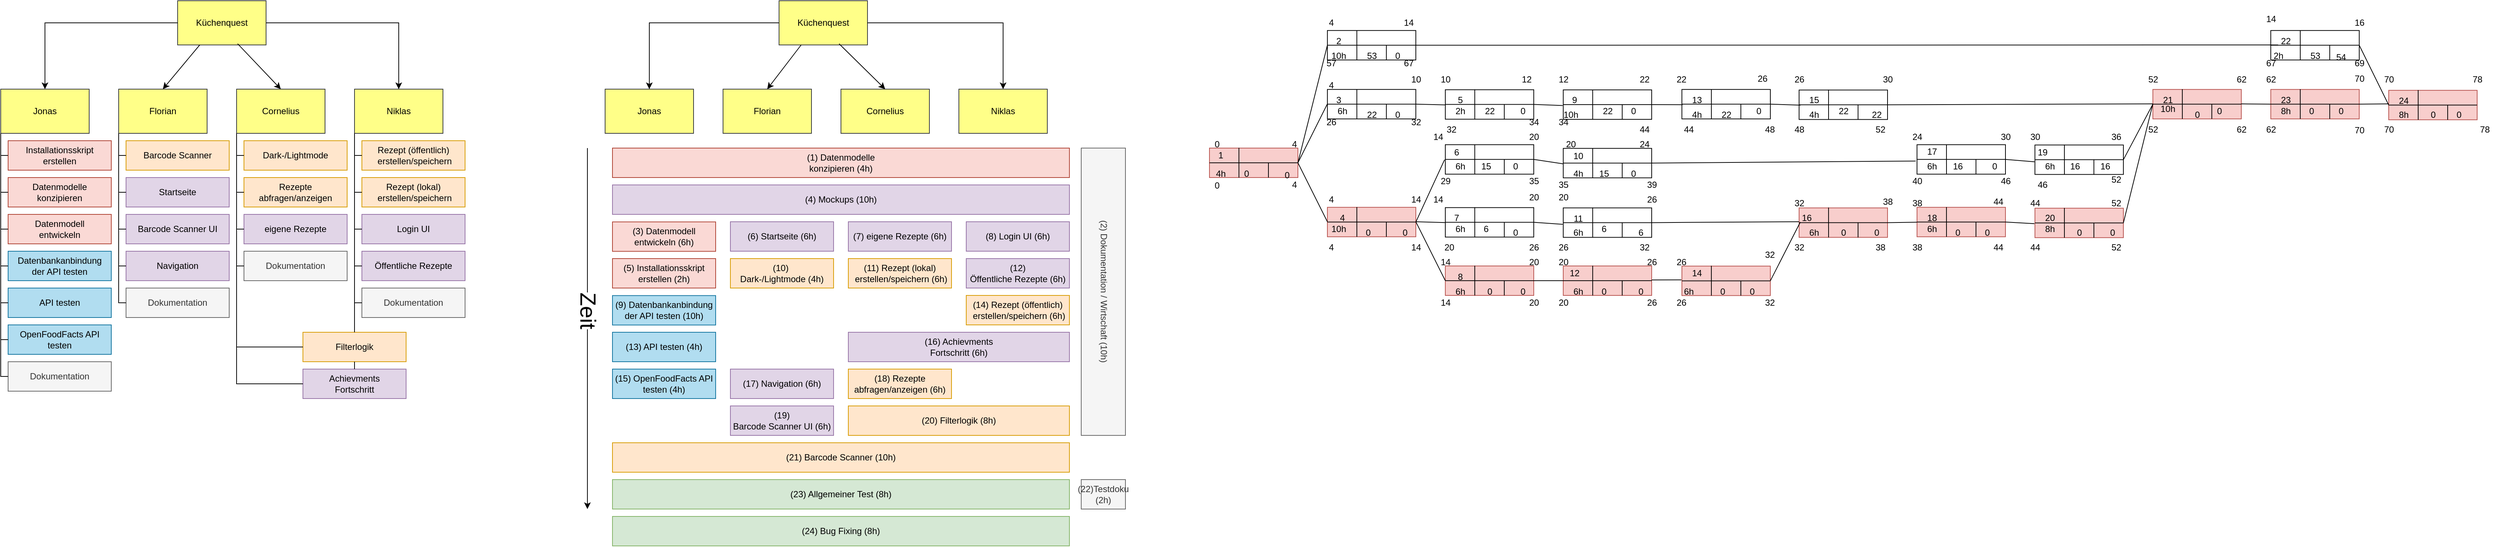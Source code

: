 <mxfile version="26.0.11">
  <diagram name="Seite-1" id="5WbFImgOZ29d72iramgY">
    <mxGraphModel dx="1008" dy="569" grid="1" gridSize="10" guides="1" tooltips="1" connect="1" arrows="1" fold="1" page="1" pageScale="1" pageWidth="827" pageHeight="1169" math="0" shadow="0">
      <root>
        <mxCell id="0" />
        <mxCell id="1" parent="0" />
        <mxCell id="MC2AqYIewqk88VeBDW5k-1" value="Küchenquest" style="rounded=0;whiteSpace=wrap;html=1;fillColor=#ffff88;strokeColor=#36393d;" parent="1" vertex="1">
          <mxGeometry x="320" y="40" width="120" height="60" as="geometry" />
        </mxCell>
        <mxCell id="MC2AqYIewqk88VeBDW5k-2" value="Jonas" style="rounded=0;whiteSpace=wrap;html=1;fillColor=#ffff88;strokeColor=#36393d;" parent="1" vertex="1">
          <mxGeometry x="80" y="160" width="120" height="60" as="geometry" />
        </mxCell>
        <mxCell id="MC2AqYIewqk88VeBDW5k-3" value="Florian" style="rounded=0;whiteSpace=wrap;html=1;fillColor=#ffff88;strokeColor=#36393d;" parent="1" vertex="1">
          <mxGeometry x="240" y="160" width="120" height="60" as="geometry" />
        </mxCell>
        <mxCell id="MC2AqYIewqk88VeBDW5k-4" value="Cornelius" style="rounded=0;whiteSpace=wrap;html=1;fillColor=#ffff88;strokeColor=#36393d;" parent="1" vertex="1">
          <mxGeometry x="400" y="160" width="120" height="60" as="geometry" />
        </mxCell>
        <mxCell id="MC2AqYIewqk88VeBDW5k-5" value="Niklas" style="rounded=0;whiteSpace=wrap;html=1;fillColor=#ffff88;strokeColor=#36393d;" parent="1" vertex="1">
          <mxGeometry x="560" y="160" width="120" height="60" as="geometry" />
        </mxCell>
        <mxCell id="MC2AqYIewqk88VeBDW5k-6" value="" style="endArrow=classic;html=1;rounded=0;exitX=0;exitY=0.5;exitDx=0;exitDy=0;entryX=0.5;entryY=0;entryDx=0;entryDy=0;" parent="1" source="MC2AqYIewqk88VeBDW5k-1" target="MC2AqYIewqk88VeBDW5k-2" edge="1">
          <mxGeometry width="50" height="50" relative="1" as="geometry">
            <mxPoint x="360" y="260" as="sourcePoint" />
            <mxPoint x="410" y="210" as="targetPoint" />
            <Array as="points">
              <mxPoint x="140" y="70" />
            </Array>
          </mxGeometry>
        </mxCell>
        <mxCell id="MC2AqYIewqk88VeBDW5k-7" value="" style="endArrow=classic;html=1;rounded=0;exitX=0.25;exitY=1;exitDx=0;exitDy=0;entryX=0.5;entryY=0;entryDx=0;entryDy=0;" parent="1" source="MC2AqYIewqk88VeBDW5k-1" target="MC2AqYIewqk88VeBDW5k-3" edge="1">
          <mxGeometry width="50" height="50" relative="1" as="geometry">
            <mxPoint x="360" y="260" as="sourcePoint" />
            <mxPoint x="410" y="210" as="targetPoint" />
          </mxGeometry>
        </mxCell>
        <mxCell id="MC2AqYIewqk88VeBDW5k-8" value="" style="endArrow=classic;html=1;rounded=0;exitX=0.678;exitY=0.972;exitDx=0;exitDy=0;exitPerimeter=0;entryX=0.5;entryY=0;entryDx=0;entryDy=0;" parent="1" source="MC2AqYIewqk88VeBDW5k-1" target="MC2AqYIewqk88VeBDW5k-4" edge="1">
          <mxGeometry width="50" height="50" relative="1" as="geometry">
            <mxPoint x="360" y="260" as="sourcePoint" />
            <mxPoint x="410" y="210" as="targetPoint" />
          </mxGeometry>
        </mxCell>
        <mxCell id="MC2AqYIewqk88VeBDW5k-9" value="" style="endArrow=classic;html=1;rounded=0;exitX=1;exitY=0.5;exitDx=0;exitDy=0;entryX=0.5;entryY=0;entryDx=0;entryDy=0;" parent="1" source="MC2AqYIewqk88VeBDW5k-1" target="MC2AqYIewqk88VeBDW5k-5" edge="1">
          <mxGeometry width="50" height="50" relative="1" as="geometry">
            <mxPoint x="360" y="260" as="sourcePoint" />
            <mxPoint x="410" y="210" as="targetPoint" />
            <Array as="points">
              <mxPoint x="620" y="70" />
            </Array>
          </mxGeometry>
        </mxCell>
        <mxCell id="MC2AqYIewqk88VeBDW5k-12" value="Datenmodelle&lt;div&gt;konzipieren&lt;/div&gt;" style="rounded=0;whiteSpace=wrap;html=1;fillColor=#fad9d5;strokeColor=#ae4132;" parent="1" vertex="1">
          <mxGeometry x="90" y="280" width="140" height="40" as="geometry" />
        </mxCell>
        <mxCell id="MC2AqYIewqk88VeBDW5k-13" value="Datenmodell&lt;div&gt;entwickeln&lt;/div&gt;" style="rounded=0;whiteSpace=wrap;html=1;fillColor=#fad9d5;strokeColor=#ae4132;" parent="1" vertex="1">
          <mxGeometry x="90" y="330" width="140" height="40" as="geometry" />
        </mxCell>
        <mxCell id="MC2AqYIewqk88VeBDW5k-14" value="Installationsskript&lt;div&gt;erstellen&lt;/div&gt;" style="rounded=0;whiteSpace=wrap;html=1;fillColor=#fad9d5;strokeColor=#ae4132;" parent="1" vertex="1">
          <mxGeometry x="90" y="230" width="140" height="40" as="geometry" />
        </mxCell>
        <mxCell id="MC2AqYIewqk88VeBDW5k-17" value="Datenbankanbindung&lt;div&gt;der API testen&lt;/div&gt;" style="rounded=0;whiteSpace=wrap;html=1;fillColor=#b1ddf0;strokeColor=#10739e;" parent="1" vertex="1">
          <mxGeometry x="90" y="380" width="140" height="40" as="geometry" />
        </mxCell>
        <mxCell id="MC2AqYIewqk88VeBDW5k-18" value="API testen" style="rounded=0;whiteSpace=wrap;html=1;fillColor=#b1ddf0;strokeColor=#10739e;" parent="1" vertex="1">
          <mxGeometry x="90" y="430" width="140" height="40" as="geometry" />
        </mxCell>
        <mxCell id="MC2AqYIewqk88VeBDW5k-19" value="OpenFoodFacts API testen" style="rounded=0;whiteSpace=wrap;html=1;fillColor=#b1ddf0;strokeColor=#10739e;" parent="1" vertex="1">
          <mxGeometry x="90" y="480" width="140" height="40" as="geometry" />
        </mxCell>
        <mxCell id="MC2AqYIewqk88VeBDW5k-20" value="Dokumentation" style="rounded=0;whiteSpace=wrap;html=1;fillColor=#f5f5f5;fontColor=#333333;strokeColor=#666666;" parent="1" vertex="1">
          <mxGeometry x="90" y="530" width="140" height="40" as="geometry" />
        </mxCell>
        <mxCell id="MC2AqYIewqk88VeBDW5k-21" value="Dark-/Lightmode" style="rounded=0;whiteSpace=wrap;html=1;fillColor=#ffe6cc;strokeColor=#d79b00;" parent="1" vertex="1">
          <mxGeometry x="410" y="230" width="140" height="40" as="geometry" />
        </mxCell>
        <mxCell id="MC2AqYIewqk88VeBDW5k-22" value="Rezepte abfragen/anzeigen" style="rounded=0;whiteSpace=wrap;html=1;fillColor=#ffe6cc;strokeColor=#d79b00;" parent="1" vertex="1">
          <mxGeometry x="410" y="280" width="140" height="40" as="geometry" />
        </mxCell>
        <mxCell id="MC2AqYIewqk88VeBDW5k-24" value="Filterlogik" style="rounded=0;whiteSpace=wrap;html=1;fillColor=#ffe6cc;strokeColor=#d79b00;" parent="1" vertex="1">
          <mxGeometry x="490" y="490" width="140" height="40" as="geometry" />
        </mxCell>
        <mxCell id="MC2AqYIewqk88VeBDW5k-25" value="Rezept (öffentlich)&lt;div&gt;&amp;nbsp;erstellen/speichern&lt;/div&gt;" style="rounded=0;whiteSpace=wrap;html=1;fillColor=#ffe6cc;strokeColor=#d79b00;" parent="1" vertex="1">
          <mxGeometry x="570" y="230" width="140" height="40" as="geometry" />
        </mxCell>
        <mxCell id="MC2AqYIewqk88VeBDW5k-26" value="Barcode Scanner" style="rounded=0;whiteSpace=wrap;html=1;fillColor=#ffe6cc;strokeColor=#d79b00;" parent="1" vertex="1">
          <mxGeometry x="250" y="230" width="140" height="40" as="geometry" />
        </mxCell>
        <mxCell id="MC2AqYIewqk88VeBDW5k-28" value="Rezept (lokal)&lt;div&gt;&amp;nbsp;erstellen/speichern&lt;/div&gt;" style="rounded=0;whiteSpace=wrap;html=1;fillColor=#ffe6cc;strokeColor=#d79b00;" parent="1" vertex="1">
          <mxGeometry x="570" y="280" width="140" height="40" as="geometry" />
        </mxCell>
        <mxCell id="MC2AqYIewqk88VeBDW5k-29" value="Login UI" style="rounded=0;whiteSpace=wrap;html=1;fillColor=#e1d5e7;strokeColor=#9673a6;" parent="1" vertex="1">
          <mxGeometry x="570" y="330" width="140" height="40" as="geometry" />
        </mxCell>
        <mxCell id="MC2AqYIewqk88VeBDW5k-30" value="Startseite" style="rounded=0;whiteSpace=wrap;html=1;fillColor=#e1d5e7;strokeColor=#9673a6;" parent="1" vertex="1">
          <mxGeometry x="250" y="280" width="140" height="40" as="geometry" />
        </mxCell>
        <mxCell id="MC2AqYIewqk88VeBDW5k-31" value="eigene Rezepte" style="rounded=0;whiteSpace=wrap;html=1;fillColor=#e1d5e7;strokeColor=#9673a6;" parent="1" vertex="1">
          <mxGeometry x="410" y="330" width="140" height="40" as="geometry" />
        </mxCell>
        <mxCell id="MC2AqYIewqk88VeBDW5k-32" value="Öffentliche Rezepte" style="rounded=0;whiteSpace=wrap;html=1;fillColor=#e1d5e7;strokeColor=#9673a6;" parent="1" vertex="1">
          <mxGeometry x="570" y="380" width="140" height="40" as="geometry" />
        </mxCell>
        <mxCell id="MC2AqYIewqk88VeBDW5k-33" value="Achievments&lt;div&gt;Fortschritt&lt;/div&gt;" style="rounded=0;whiteSpace=wrap;html=1;fillColor=#e1d5e7;strokeColor=#9673a6;" parent="1" vertex="1">
          <mxGeometry x="490" y="540" width="140" height="40" as="geometry" />
        </mxCell>
        <mxCell id="MC2AqYIewqk88VeBDW5k-34" value="Navigation" style="rounded=0;whiteSpace=wrap;html=1;fillColor=#e1d5e7;strokeColor=#9673a6;" parent="1" vertex="1">
          <mxGeometry x="250" y="380" width="140" height="40" as="geometry" />
        </mxCell>
        <mxCell id="MC2AqYIewqk88VeBDW5k-35" value="Barcode Scanner UI" style="rounded=0;whiteSpace=wrap;html=1;fillColor=#e1d5e7;strokeColor=#9673a6;" parent="1" vertex="1">
          <mxGeometry x="250" y="330" width="140" height="40" as="geometry" />
        </mxCell>
        <mxCell id="MC2AqYIewqk88VeBDW5k-36" value="" style="endArrow=none;html=1;rounded=0;entryX=0;entryY=1;entryDx=0;entryDy=0;exitX=0;exitY=0.5;exitDx=0;exitDy=0;" parent="1" source="MC2AqYIewqk88VeBDW5k-20" target="MC2AqYIewqk88VeBDW5k-2" edge="1">
          <mxGeometry width="50" height="50" relative="1" as="geometry">
            <mxPoint x="80" y="550" as="sourcePoint" />
            <mxPoint x="380" y="370" as="targetPoint" />
            <Array as="points">
              <mxPoint x="80" y="550" />
            </Array>
          </mxGeometry>
        </mxCell>
        <mxCell id="MC2AqYIewqk88VeBDW5k-37" value="Dokumentation" style="rounded=0;whiteSpace=wrap;html=1;fillColor=#f5f5f5;fontColor=#333333;strokeColor=#666666;" parent="1" vertex="1">
          <mxGeometry x="250" y="430" width="140" height="40" as="geometry" />
        </mxCell>
        <mxCell id="MC2AqYIewqk88VeBDW5k-38" value="Dokumentation" style="rounded=0;whiteSpace=wrap;html=1;fillColor=#f5f5f5;fontColor=#333333;strokeColor=#666666;" parent="1" vertex="1">
          <mxGeometry x="410" y="380" width="140" height="40" as="geometry" />
        </mxCell>
        <mxCell id="MC2AqYIewqk88VeBDW5k-39" value="Dokumentation" style="rounded=0;whiteSpace=wrap;html=1;fillColor=#f5f5f5;fontColor=#333333;strokeColor=#666666;" parent="1" vertex="1">
          <mxGeometry x="570" y="430" width="140" height="40" as="geometry" />
        </mxCell>
        <mxCell id="MC2AqYIewqk88VeBDW5k-40" value="" style="endArrow=none;html=1;rounded=0;entryX=0;entryY=1;entryDx=0;entryDy=0;exitX=0;exitY=0.5;exitDx=0;exitDy=0;" parent="1" source="MC2AqYIewqk88VeBDW5k-37" target="MC2AqYIewqk88VeBDW5k-3" edge="1">
          <mxGeometry width="50" height="50" relative="1" as="geometry">
            <mxPoint x="360" y="430" as="sourcePoint" />
            <mxPoint x="410" y="380" as="targetPoint" />
            <Array as="points">
              <mxPoint x="240" y="450" />
            </Array>
          </mxGeometry>
        </mxCell>
        <mxCell id="MC2AqYIewqk88VeBDW5k-42" value="" style="endArrow=none;html=1;rounded=0;entryX=0;entryY=1;entryDx=0;entryDy=0;exitX=0;exitY=0.5;exitDx=0;exitDy=0;" parent="1" source="MC2AqYIewqk88VeBDW5k-38" target="MC2AqYIewqk88VeBDW5k-4" edge="1">
          <mxGeometry width="50" height="50" relative="1" as="geometry">
            <mxPoint x="400" y="400" as="sourcePoint" />
            <mxPoint x="450" y="350" as="targetPoint" />
            <Array as="points">
              <mxPoint x="400" y="400" />
            </Array>
          </mxGeometry>
        </mxCell>
        <mxCell id="MC2AqYIewqk88VeBDW5k-43" value="" style="endArrow=none;html=1;rounded=0;entryX=0;entryY=1;entryDx=0;entryDy=0;exitX=0;exitY=0.5;exitDx=0;exitDy=0;" parent="1" source="MC2AqYIewqk88VeBDW5k-39" target="MC2AqYIewqk88VeBDW5k-5" edge="1">
          <mxGeometry width="50" height="50" relative="1" as="geometry">
            <mxPoint x="540" y="340" as="sourcePoint" />
            <mxPoint x="590" y="290" as="targetPoint" />
            <Array as="points">
              <mxPoint x="560" y="450" />
            </Array>
          </mxGeometry>
        </mxCell>
        <mxCell id="MC2AqYIewqk88VeBDW5k-44" value="" style="endArrow=none;html=1;rounded=0;exitX=0.5;exitY=0;exitDx=0;exitDy=0;" parent="1" source="MC2AqYIewqk88VeBDW5k-24" edge="1">
          <mxGeometry width="50" height="50" relative="1" as="geometry">
            <mxPoint x="490" y="470" as="sourcePoint" />
            <mxPoint x="560" y="450" as="targetPoint" />
          </mxGeometry>
        </mxCell>
        <mxCell id="MC2AqYIewqk88VeBDW5k-45" value="" style="endArrow=none;html=1;rounded=0;exitX=0;exitY=0.5;exitDx=0;exitDy=0;" parent="1" source="MC2AqYIewqk88VeBDW5k-33" edge="1">
          <mxGeometry width="50" height="50" relative="1" as="geometry">
            <mxPoint x="400" y="550" as="sourcePoint" />
            <mxPoint x="400" y="400" as="targetPoint" />
            <Array as="points">
              <mxPoint x="400" y="560" />
            </Array>
          </mxGeometry>
        </mxCell>
        <mxCell id="MC2AqYIewqk88VeBDW5k-46" value="" style="endArrow=none;html=1;rounded=0;entryX=0;entryY=0.5;entryDx=0;entryDy=0;" parent="1" target="MC2AqYIewqk88VeBDW5k-24" edge="1">
          <mxGeometry width="50" height="50" relative="1" as="geometry">
            <mxPoint x="400" y="510" as="sourcePoint" />
            <mxPoint x="560" y="480" as="targetPoint" />
          </mxGeometry>
        </mxCell>
        <mxCell id="MC2AqYIewqk88VeBDW5k-47" value="" style="endArrow=none;html=1;rounded=0;entryX=0.5;entryY=1;entryDx=0;entryDy=0;exitX=0.5;exitY=0;exitDx=0;exitDy=0;" parent="1" source="MC2AqYIewqk88VeBDW5k-33" target="MC2AqYIewqk88VeBDW5k-24" edge="1">
          <mxGeometry width="50" height="50" relative="1" as="geometry">
            <mxPoint x="540" y="530" as="sourcePoint" />
            <mxPoint x="590" y="480" as="targetPoint" />
          </mxGeometry>
        </mxCell>
        <mxCell id="MC2AqYIewqk88VeBDW5k-48" value="" style="endArrow=none;html=1;rounded=0;entryX=0;entryY=0.5;entryDx=0;entryDy=0;" parent="1" target="MC2AqYIewqk88VeBDW5k-14" edge="1">
          <mxGeometry width="50" height="50" relative="1" as="geometry">
            <mxPoint x="80" y="250" as="sourcePoint" />
            <mxPoint x="170" y="370" as="targetPoint" />
          </mxGeometry>
        </mxCell>
        <mxCell id="MC2AqYIewqk88VeBDW5k-50" value="" style="endArrow=none;html=1;rounded=0;exitX=0;exitY=0.5;exitDx=0;exitDy=0;" parent="1" source="MC2AqYIewqk88VeBDW5k-12" edge="1">
          <mxGeometry width="50" height="50" relative="1" as="geometry">
            <mxPoint x="90" y="340" as="sourcePoint" />
            <mxPoint x="80" y="300" as="targetPoint" />
          </mxGeometry>
        </mxCell>
        <mxCell id="MC2AqYIewqk88VeBDW5k-51" value="" style="endArrow=none;html=1;rounded=0;entryX=0;entryY=0.5;entryDx=0;entryDy=0;" parent="1" target="MC2AqYIewqk88VeBDW5k-13" edge="1">
          <mxGeometry width="50" height="50" relative="1" as="geometry">
            <mxPoint x="80" y="350" as="sourcePoint" />
            <mxPoint x="140" y="290" as="targetPoint" />
          </mxGeometry>
        </mxCell>
        <mxCell id="MC2AqYIewqk88VeBDW5k-52" value="" style="endArrow=none;html=1;rounded=0;entryX=0;entryY=0.5;entryDx=0;entryDy=0;" parent="1" target="MC2AqYIewqk88VeBDW5k-17" edge="1">
          <mxGeometry width="50" height="50" relative="1" as="geometry">
            <mxPoint x="80" y="400" as="sourcePoint" />
            <mxPoint x="140" y="290" as="targetPoint" />
          </mxGeometry>
        </mxCell>
        <mxCell id="MC2AqYIewqk88VeBDW5k-53" value="" style="endArrow=none;html=1;rounded=0;entryX=0;entryY=0.5;entryDx=0;entryDy=0;" parent="1" target="MC2AqYIewqk88VeBDW5k-19" edge="1">
          <mxGeometry width="50" height="50" relative="1" as="geometry">
            <mxPoint x="80" y="500" as="sourcePoint" />
            <mxPoint x="140" y="460" as="targetPoint" />
          </mxGeometry>
        </mxCell>
        <mxCell id="MC2AqYIewqk88VeBDW5k-54" value="" style="endArrow=none;html=1;rounded=0;entryX=0;entryY=0.5;entryDx=0;entryDy=0;" parent="1" target="MC2AqYIewqk88VeBDW5k-18" edge="1">
          <mxGeometry width="50" height="50" relative="1" as="geometry">
            <mxPoint x="80" y="450" as="sourcePoint" />
            <mxPoint x="120" y="450" as="targetPoint" />
          </mxGeometry>
        </mxCell>
        <mxCell id="MC2AqYIewqk88VeBDW5k-55" value="" style="endArrow=none;html=1;rounded=0;entryX=0;entryY=0.5;entryDx=0;entryDy=0;" parent="1" target="MC2AqYIewqk88VeBDW5k-26" edge="1">
          <mxGeometry width="50" height="50" relative="1" as="geometry">
            <mxPoint x="240" y="250" as="sourcePoint" />
            <mxPoint x="280" y="270" as="targetPoint" />
          </mxGeometry>
        </mxCell>
        <mxCell id="MC2AqYIewqk88VeBDW5k-56" value="" style="endArrow=none;html=1;rounded=0;entryX=0;entryY=0.5;entryDx=0;entryDy=0;" parent="1" target="MC2AqYIewqk88VeBDW5k-30" edge="1">
          <mxGeometry width="50" height="50" relative="1" as="geometry">
            <mxPoint x="240" y="300" as="sourcePoint" />
            <mxPoint x="280" y="270" as="targetPoint" />
          </mxGeometry>
        </mxCell>
        <mxCell id="MC2AqYIewqk88VeBDW5k-57" value="" style="endArrow=none;html=1;rounded=0;entryX=0;entryY=0.5;entryDx=0;entryDy=0;" parent="1" target="MC2AqYIewqk88VeBDW5k-35" edge="1">
          <mxGeometry width="50" height="50" relative="1" as="geometry">
            <mxPoint x="240" y="350" as="sourcePoint" />
            <mxPoint x="290" y="360" as="targetPoint" />
          </mxGeometry>
        </mxCell>
        <mxCell id="MC2AqYIewqk88VeBDW5k-58" value="" style="endArrow=none;html=1;rounded=0;entryX=0;entryY=0.5;entryDx=0;entryDy=0;" parent="1" target="MC2AqYIewqk88VeBDW5k-34" edge="1">
          <mxGeometry width="50" height="50" relative="1" as="geometry">
            <mxPoint x="240" y="400" as="sourcePoint" />
            <mxPoint x="290" y="360" as="targetPoint" />
          </mxGeometry>
        </mxCell>
        <mxCell id="MC2AqYIewqk88VeBDW5k-59" value="" style="endArrow=none;html=1;rounded=0;entryX=0;entryY=0.5;entryDx=0;entryDy=0;" parent="1" target="MC2AqYIewqk88VeBDW5k-21" edge="1">
          <mxGeometry width="50" height="50" relative="1" as="geometry">
            <mxPoint x="400" y="250" as="sourcePoint" />
            <mxPoint x="470" y="270" as="targetPoint" />
          </mxGeometry>
        </mxCell>
        <mxCell id="MC2AqYIewqk88VeBDW5k-60" value="" style="endArrow=none;html=1;rounded=0;entryX=0;entryY=0.5;entryDx=0;entryDy=0;" parent="1" target="MC2AqYIewqk88VeBDW5k-22" edge="1">
          <mxGeometry width="50" height="50" relative="1" as="geometry">
            <mxPoint x="400" y="300" as="sourcePoint" />
            <mxPoint x="470" y="270" as="targetPoint" />
          </mxGeometry>
        </mxCell>
        <mxCell id="MC2AqYIewqk88VeBDW5k-61" value="" style="endArrow=none;html=1;rounded=0;entryX=0;entryY=0.5;entryDx=0;entryDy=0;" parent="1" target="MC2AqYIewqk88VeBDW5k-31" edge="1">
          <mxGeometry width="50" height="50" relative="1" as="geometry">
            <mxPoint x="400" y="350" as="sourcePoint" />
            <mxPoint x="470" y="360" as="targetPoint" />
          </mxGeometry>
        </mxCell>
        <mxCell id="MC2AqYIewqk88VeBDW5k-62" value="" style="endArrow=none;html=1;rounded=0;entryX=0;entryY=0.5;entryDx=0;entryDy=0;" parent="1" target="MC2AqYIewqk88VeBDW5k-25" edge="1">
          <mxGeometry width="50" height="50" relative="1" as="geometry">
            <mxPoint x="560" y="250" as="sourcePoint" />
            <mxPoint x="640" y="300" as="targetPoint" />
          </mxGeometry>
        </mxCell>
        <mxCell id="MC2AqYIewqk88VeBDW5k-63" value="" style="endArrow=none;html=1;rounded=0;" parent="1" edge="1">
          <mxGeometry width="50" height="50" relative="1" as="geometry">
            <mxPoint x="560" y="300" as="sourcePoint" />
            <mxPoint x="570" y="300" as="targetPoint" />
          </mxGeometry>
        </mxCell>
        <mxCell id="MC2AqYIewqk88VeBDW5k-64" value="" style="endArrow=none;html=1;rounded=0;entryX=0;entryY=0.5;entryDx=0;entryDy=0;" parent="1" target="MC2AqYIewqk88VeBDW5k-29" edge="1">
          <mxGeometry width="50" height="50" relative="1" as="geometry">
            <mxPoint x="560" y="350" as="sourcePoint" />
            <mxPoint x="640" y="300" as="targetPoint" />
          </mxGeometry>
        </mxCell>
        <mxCell id="MC2AqYIewqk88VeBDW5k-65" value="" style="endArrow=none;html=1;rounded=0;entryX=0;entryY=0.5;entryDx=0;entryDy=0;" parent="1" target="MC2AqYIewqk88VeBDW5k-32" edge="1">
          <mxGeometry width="50" height="50" relative="1" as="geometry">
            <mxPoint x="560" y="400" as="sourcePoint" />
            <mxPoint x="640" y="300" as="targetPoint" />
          </mxGeometry>
        </mxCell>
        <mxCell id="J5TqSiO1KMNlUzjfTJ3k-1" value="Küchenquest" style="rounded=0;whiteSpace=wrap;html=1;fillColor=#ffff88;strokeColor=#36393d;" parent="1" vertex="1">
          <mxGeometry x="1136" y="40" width="120" height="60" as="geometry" />
        </mxCell>
        <mxCell id="J5TqSiO1KMNlUzjfTJ3k-2" value="Jonas" style="rounded=0;whiteSpace=wrap;html=1;fillColor=#ffff88;strokeColor=#36393d;" parent="1" vertex="1">
          <mxGeometry x="900" y="160" width="120" height="60" as="geometry" />
        </mxCell>
        <mxCell id="J5TqSiO1KMNlUzjfTJ3k-3" value="Florian" style="rounded=0;whiteSpace=wrap;html=1;fillColor=#ffff88;strokeColor=#36393d;" parent="1" vertex="1">
          <mxGeometry x="1060" y="160" width="120" height="60" as="geometry" />
        </mxCell>
        <mxCell id="J5TqSiO1KMNlUzjfTJ3k-4" value="Cornelius" style="rounded=0;whiteSpace=wrap;html=1;fillColor=#ffff88;strokeColor=#36393d;" parent="1" vertex="1">
          <mxGeometry x="1220" y="160" width="120" height="60" as="geometry" />
        </mxCell>
        <mxCell id="J5TqSiO1KMNlUzjfTJ3k-5" value="Niklas" style="rounded=0;whiteSpace=wrap;html=1;fillColor=#ffff88;strokeColor=#36393d;" parent="1" vertex="1">
          <mxGeometry x="1380" y="160" width="120" height="60" as="geometry" />
        </mxCell>
        <mxCell id="J5TqSiO1KMNlUzjfTJ3k-6" value="" style="endArrow=classic;html=1;rounded=0;exitX=0;exitY=0.5;exitDx=0;exitDy=0;entryX=0.5;entryY=0;entryDx=0;entryDy=0;" parent="1" source="J5TqSiO1KMNlUzjfTJ3k-1" target="J5TqSiO1KMNlUzjfTJ3k-2" edge="1">
          <mxGeometry width="50" height="50" relative="1" as="geometry">
            <mxPoint x="1176" y="260" as="sourcePoint" />
            <mxPoint x="1226" y="210" as="targetPoint" />
            <Array as="points">
              <mxPoint x="960" y="70" />
            </Array>
          </mxGeometry>
        </mxCell>
        <mxCell id="J5TqSiO1KMNlUzjfTJ3k-7" value="" style="endArrow=classic;html=1;rounded=0;exitX=0.25;exitY=1;exitDx=0;exitDy=0;entryX=0.5;entryY=0;entryDx=0;entryDy=0;" parent="1" source="J5TqSiO1KMNlUzjfTJ3k-1" target="J5TqSiO1KMNlUzjfTJ3k-3" edge="1">
          <mxGeometry width="50" height="50" relative="1" as="geometry">
            <mxPoint x="1176" y="260" as="sourcePoint" />
            <mxPoint x="1226" y="210" as="targetPoint" />
          </mxGeometry>
        </mxCell>
        <mxCell id="J5TqSiO1KMNlUzjfTJ3k-8" value="" style="endArrow=classic;html=1;rounded=0;exitX=0.678;exitY=0.972;exitDx=0;exitDy=0;exitPerimeter=0;entryX=0.5;entryY=0;entryDx=0;entryDy=0;" parent="1" source="J5TqSiO1KMNlUzjfTJ3k-1" target="J5TqSiO1KMNlUzjfTJ3k-4" edge="1">
          <mxGeometry width="50" height="50" relative="1" as="geometry">
            <mxPoint x="1176" y="260" as="sourcePoint" />
            <mxPoint x="1226" y="210" as="targetPoint" />
          </mxGeometry>
        </mxCell>
        <mxCell id="J5TqSiO1KMNlUzjfTJ3k-9" value="" style="endArrow=classic;html=1;rounded=0;exitX=1;exitY=0.5;exitDx=0;exitDy=0;entryX=0.5;entryY=0;entryDx=0;entryDy=0;" parent="1" source="J5TqSiO1KMNlUzjfTJ3k-1" target="J5TqSiO1KMNlUzjfTJ3k-5" edge="1">
          <mxGeometry width="50" height="50" relative="1" as="geometry">
            <mxPoint x="1176" y="260" as="sourcePoint" />
            <mxPoint x="1226" y="210" as="targetPoint" />
            <Array as="points">
              <mxPoint x="1440" y="70" />
            </Array>
          </mxGeometry>
        </mxCell>
        <mxCell id="J5TqSiO1KMNlUzjfTJ3k-10" value="(1) Datenmodelle&lt;div&gt;konzipieren (4h)&lt;/div&gt;" style="rounded=0;whiteSpace=wrap;html=1;fillColor=#fad9d5;strokeColor=#ae4132;" parent="1" vertex="1">
          <mxGeometry x="910" y="240" width="620" height="40" as="geometry" />
        </mxCell>
        <mxCell id="J5TqSiO1KMNlUzjfTJ3k-11" value="(3) Datenmodell&lt;div&gt;entwickeln (6h)&lt;/div&gt;" style="rounded=0;whiteSpace=wrap;html=1;fillColor=#fad9d5;strokeColor=#ae4132;" parent="1" vertex="1">
          <mxGeometry x="910" y="340.2" width="140" height="40" as="geometry" />
        </mxCell>
        <mxCell id="J5TqSiO1KMNlUzjfTJ3k-12" value="(5) Installationsskript&lt;div&gt;erstellen (2h)&lt;/div&gt;" style="rounded=0;whiteSpace=wrap;html=1;fillColor=#fad9d5;strokeColor=#ae4132;" parent="1" vertex="1">
          <mxGeometry x="910" y="390" width="140" height="40" as="geometry" />
        </mxCell>
        <mxCell id="J5TqSiO1KMNlUzjfTJ3k-13" value="(9) Datenbankanbindung&lt;div&gt;der API testen (10h)&lt;/div&gt;" style="rounded=0;whiteSpace=wrap;html=1;fillColor=#b1ddf0;strokeColor=#10739e;" parent="1" vertex="1">
          <mxGeometry x="910" y="440.2" width="140" height="40" as="geometry" />
        </mxCell>
        <mxCell id="J5TqSiO1KMNlUzjfTJ3k-14" value="(13) API testen (4h)" style="rounded=0;whiteSpace=wrap;html=1;fillColor=#b1ddf0;strokeColor=#10739e;" parent="1" vertex="1">
          <mxGeometry x="910" y="490" width="140" height="40" as="geometry" />
        </mxCell>
        <mxCell id="J5TqSiO1KMNlUzjfTJ3k-15" value="(15) OpenFoodFacts API testen (4h)" style="rounded=0;whiteSpace=wrap;html=1;fillColor=#b1ddf0;strokeColor=#10739e;" parent="1" vertex="1">
          <mxGeometry x="910" y="540" width="140" height="40" as="geometry" />
        </mxCell>
        <mxCell id="J5TqSiO1KMNlUzjfTJ3k-17" value="(10)&amp;nbsp;&lt;div&gt;Dark-/Lightmode (4h)&lt;/div&gt;" style="rounded=0;whiteSpace=wrap;html=1;fillColor=#ffe6cc;strokeColor=#d79b00;" parent="1" vertex="1">
          <mxGeometry x="1070" y="390" width="140" height="40" as="geometry" />
        </mxCell>
        <mxCell id="J5TqSiO1KMNlUzjfTJ3k-18" value="(18) Rezepte abfragen/anzeigen (6h)" style="rounded=0;whiteSpace=wrap;html=1;fillColor=#ffe6cc;strokeColor=#d79b00;" parent="1" vertex="1">
          <mxGeometry x="1230" y="540" width="140" height="40" as="geometry" />
        </mxCell>
        <mxCell id="J5TqSiO1KMNlUzjfTJ3k-19" value="(20) Filterlogik (8h)" style="rounded=0;whiteSpace=wrap;html=1;fillColor=#ffe6cc;strokeColor=#d79b00;" parent="1" vertex="1">
          <mxGeometry x="1230" y="590" width="300" height="40" as="geometry" />
        </mxCell>
        <mxCell id="J5TqSiO1KMNlUzjfTJ3k-20" value="(14) Rezept (öffentlich)&lt;div&gt;&amp;nbsp;erstellen/speichern (6h)&lt;/div&gt;" style="rounded=0;whiteSpace=wrap;html=1;fillColor=#ffe6cc;strokeColor=#d79b00;" parent="1" vertex="1">
          <mxGeometry x="1390" y="440" width="140" height="40" as="geometry" />
        </mxCell>
        <mxCell id="J5TqSiO1KMNlUzjfTJ3k-21" value="(21) Barcode Scanner (10h)" style="rounded=0;whiteSpace=wrap;html=1;fillColor=#ffe6cc;strokeColor=#d79b00;" parent="1" vertex="1">
          <mxGeometry x="910" y="640" width="620" height="40" as="geometry" />
        </mxCell>
        <mxCell id="J5TqSiO1KMNlUzjfTJ3k-22" value="(11) Rezept (lokal)&lt;div&gt;&amp;nbsp;erstellen/speichern (6h)&lt;/div&gt;" style="rounded=0;whiteSpace=wrap;html=1;fillColor=#ffe6cc;strokeColor=#d79b00;" parent="1" vertex="1">
          <mxGeometry x="1230" y="390" width="140" height="40" as="geometry" />
        </mxCell>
        <mxCell id="J5TqSiO1KMNlUzjfTJ3k-23" value="(8) Login UI (6h)" style="rounded=0;whiteSpace=wrap;html=1;fillColor=#e1d5e7;strokeColor=#9673a6;" parent="1" vertex="1">
          <mxGeometry x="1390" y="340" width="140" height="40" as="geometry" />
        </mxCell>
        <mxCell id="J5TqSiO1KMNlUzjfTJ3k-24" value="(6) Startseite (6h)" style="rounded=0;whiteSpace=wrap;html=1;fillColor=#e1d5e7;strokeColor=#9673a6;" parent="1" vertex="1">
          <mxGeometry x="1070" y="340" width="140" height="40" as="geometry" />
        </mxCell>
        <mxCell id="J5TqSiO1KMNlUzjfTJ3k-25" value="(7) eigene Rezepte (6h)" style="rounded=0;whiteSpace=wrap;html=1;fillColor=#e1d5e7;strokeColor=#9673a6;" parent="1" vertex="1">
          <mxGeometry x="1230" y="340" width="140" height="40" as="geometry" />
        </mxCell>
        <mxCell id="J5TqSiO1KMNlUzjfTJ3k-26" value="(12)&lt;div&gt;Öffentliche Rezepte (6h)&lt;/div&gt;" style="rounded=0;whiteSpace=wrap;html=1;fillColor=#e1d5e7;strokeColor=#9673a6;" parent="1" vertex="1">
          <mxGeometry x="1390" y="390" width="140" height="40" as="geometry" />
        </mxCell>
        <mxCell id="J5TqSiO1KMNlUzjfTJ3k-27" value="(16) Achievments&lt;div&gt;Fortschritt&amp;nbsp;&lt;span style=&quot;background-color: initial;&quot;&gt;(6h)&lt;/span&gt;&lt;/div&gt;" style="rounded=0;whiteSpace=wrap;html=1;fillColor=#e1d5e7;strokeColor=#9673a6;" parent="1" vertex="1">
          <mxGeometry x="1230" y="490" width="300" height="40" as="geometry" />
        </mxCell>
        <mxCell id="J5TqSiO1KMNlUzjfTJ3k-28" value="(17) Navigation (6h)" style="rounded=0;whiteSpace=wrap;html=1;fillColor=#e1d5e7;strokeColor=#9673a6;" parent="1" vertex="1">
          <mxGeometry x="1070" y="540" width="140" height="40" as="geometry" />
        </mxCell>
        <mxCell id="J5TqSiO1KMNlUzjfTJ3k-29" value="(19)&lt;div&gt;Barcode Scanner UI (6h)&lt;/div&gt;" style="rounded=0;whiteSpace=wrap;html=1;fillColor=#e1d5e7;strokeColor=#9673a6;" parent="1" vertex="1">
          <mxGeometry x="1070" y="590" width="140" height="40" as="geometry" />
        </mxCell>
        <mxCell id="J5TqSiO1KMNlUzjfTJ3k-33" value="(2) Dokumentation / Wirtschaft (10h)" style="rounded=0;whiteSpace=wrap;html=1;fillColor=#f5f5f5;fontColor=#333333;strokeColor=#666666;textDirection=vertical-rl;" parent="1" vertex="1">
          <mxGeometry x="1546" y="240" width="60" height="390" as="geometry" />
        </mxCell>
        <mxCell id="J5TqSiO1KMNlUzjfTJ3k-60" value="(22)&lt;span style=&quot;background-color: initial;&quot;&gt;Testdoku&lt;/span&gt;&lt;div&gt;&lt;div&gt;(2h)&lt;/div&gt;&lt;/div&gt;" style="rounded=0;whiteSpace=wrap;html=1;fillColor=#f5f5f5;fontColor=#333333;strokeColor=#666666;" parent="1" vertex="1">
          <mxGeometry x="1546" y="690" width="60" height="40" as="geometry" />
        </mxCell>
        <mxCell id="J5TqSiO1KMNlUzjfTJ3k-61" value="(23) Allgemeiner Test (8h)" style="rounded=0;whiteSpace=wrap;html=1;fillColor=#d5e8d4;strokeColor=#82b366;" parent="1" vertex="1">
          <mxGeometry x="910" y="690" width="620" height="40" as="geometry" />
        </mxCell>
        <mxCell id="J5TqSiO1KMNlUzjfTJ3k-62" value="Zeit" style="endArrow=classic;html=1;rounded=0;fontSize=30;textDirection=vertical-rl;" parent="1" edge="1">
          <mxGeometry width="50" height="50" relative="1" as="geometry">
            <mxPoint x="876" y="240" as="sourcePoint" />
            <mxPoint x="876" y="730" as="targetPoint" />
            <mxPoint as="offset" />
          </mxGeometry>
        </mxCell>
        <mxCell id="J5TqSiO1KMNlUzjfTJ3k-63" value="(24) Bug Fixing (8h)" style="rounded=0;whiteSpace=wrap;html=1;fillColor=#d5e8d4;strokeColor=#82b366;" parent="1" vertex="1">
          <mxGeometry x="910" y="740" width="620" height="40" as="geometry" />
        </mxCell>
        <mxCell id="J5TqSiO1KMNlUzjfTJ3k-77" value="(4) Mockups (10h)" style="rounded=0;whiteSpace=wrap;html=1;fillColor=#e1d5e7;strokeColor=#9673a6;" parent="1" vertex="1">
          <mxGeometry x="910" y="290" width="620" height="40" as="geometry" />
        </mxCell>
        <mxCell id="J5TqSiO1KMNlUzjfTJ3k-79" value="" style="rounded=0;whiteSpace=wrap;html=1;fillColor=#f8cecc;strokeColor=#b85450;" parent="1" vertex="1">
          <mxGeometry x="1720" y="240" width="120" height="40" as="geometry" />
        </mxCell>
        <mxCell id="J5TqSiO1KMNlUzjfTJ3k-80" value="" style="endArrow=none;html=1;rounded=0;entryX=0.333;entryY=-0.01;entryDx=0;entryDy=0;entryPerimeter=0;" parent="1" target="J5TqSiO1KMNlUzjfTJ3k-79" edge="1">
          <mxGeometry width="50" height="50" relative="1" as="geometry">
            <mxPoint x="1760" y="280" as="sourcePoint" />
            <mxPoint x="1820" y="260" as="targetPoint" />
          </mxGeometry>
        </mxCell>
        <mxCell id="J5TqSiO1KMNlUzjfTJ3k-81" value="" style="endArrow=none;html=1;rounded=0;exitX=0;exitY=0.5;exitDx=0;exitDy=0;entryX=1;entryY=0.5;entryDx=0;entryDy=0;" parent="1" source="J5TqSiO1KMNlUzjfTJ3k-79" target="J5TqSiO1KMNlUzjfTJ3k-79" edge="1">
          <mxGeometry width="50" height="50" relative="1" as="geometry">
            <mxPoint x="1770" y="310" as="sourcePoint" />
            <mxPoint x="1840" y="240" as="targetPoint" />
          </mxGeometry>
        </mxCell>
        <mxCell id="J5TqSiO1KMNlUzjfTJ3k-83" value="" style="endArrow=none;html=1;rounded=0;" parent="1" edge="1">
          <mxGeometry width="50" height="50" relative="1" as="geometry">
            <mxPoint x="1800" y="260" as="sourcePoint" />
            <mxPoint x="1800" y="280" as="targetPoint" />
          </mxGeometry>
        </mxCell>
        <mxCell id="J5TqSiO1KMNlUzjfTJ3k-85" value="" style="rounded=0;whiteSpace=wrap;html=1;fillColor=#f8cecc;strokeColor=#b85450;" parent="1" vertex="1">
          <mxGeometry x="1880" y="320.4" width="120" height="40" as="geometry" />
        </mxCell>
        <mxCell id="J5TqSiO1KMNlUzjfTJ3k-86" value="" style="endArrow=none;html=1;rounded=0;entryX=0.333;entryY=-0.01;entryDx=0;entryDy=0;entryPerimeter=0;" parent="1" target="J5TqSiO1KMNlUzjfTJ3k-85" edge="1">
          <mxGeometry width="50" height="50" relative="1" as="geometry">
            <mxPoint x="1920" y="360.4" as="sourcePoint" />
            <mxPoint x="1980" y="340.4" as="targetPoint" />
          </mxGeometry>
        </mxCell>
        <mxCell id="J5TqSiO1KMNlUzjfTJ3k-87" value="" style="endArrow=none;html=1;rounded=0;exitX=0;exitY=0.5;exitDx=0;exitDy=0;entryX=1;entryY=0.5;entryDx=0;entryDy=0;" parent="1" source="J5TqSiO1KMNlUzjfTJ3k-85" target="J5TqSiO1KMNlUzjfTJ3k-85" edge="1">
          <mxGeometry width="50" height="50" relative="1" as="geometry">
            <mxPoint x="1930" y="390.4" as="sourcePoint" />
            <mxPoint x="2000" y="320.4" as="targetPoint" />
          </mxGeometry>
        </mxCell>
        <mxCell id="J5TqSiO1KMNlUzjfTJ3k-88" value="" style="endArrow=none;html=1;rounded=0;" parent="1" edge="1">
          <mxGeometry width="50" height="50" relative="1" as="geometry">
            <mxPoint x="1960" y="340.4" as="sourcePoint" />
            <mxPoint x="1960" y="360.4" as="targetPoint" />
          </mxGeometry>
        </mxCell>
        <mxCell id="J5TqSiO1KMNlUzjfTJ3k-89" value="" style="rounded=0;whiteSpace=wrap;html=1;" parent="1" vertex="1">
          <mxGeometry x="1880" y="160.4" width="120" height="40" as="geometry" />
        </mxCell>
        <mxCell id="J5TqSiO1KMNlUzjfTJ3k-90" value="" style="endArrow=none;html=1;rounded=0;entryX=0.333;entryY=-0.01;entryDx=0;entryDy=0;entryPerimeter=0;" parent="1" target="J5TqSiO1KMNlUzjfTJ3k-89" edge="1">
          <mxGeometry width="50" height="50" relative="1" as="geometry">
            <mxPoint x="1920" y="200.4" as="sourcePoint" />
            <mxPoint x="1980" y="180.4" as="targetPoint" />
          </mxGeometry>
        </mxCell>
        <mxCell id="J5TqSiO1KMNlUzjfTJ3k-91" value="" style="endArrow=none;html=1;rounded=0;exitX=0;exitY=0.5;exitDx=0;exitDy=0;entryX=1;entryY=0.5;entryDx=0;entryDy=0;" parent="1" source="J5TqSiO1KMNlUzjfTJ3k-89" target="J5TqSiO1KMNlUzjfTJ3k-89" edge="1">
          <mxGeometry width="50" height="50" relative="1" as="geometry">
            <mxPoint x="1930" y="230.4" as="sourcePoint" />
            <mxPoint x="2000" y="160.4" as="targetPoint" />
          </mxGeometry>
        </mxCell>
        <mxCell id="J5TqSiO1KMNlUzjfTJ3k-92" value="" style="endArrow=none;html=1;rounded=0;" parent="1" edge="1">
          <mxGeometry width="50" height="50" relative="1" as="geometry">
            <mxPoint x="1960" y="180.4" as="sourcePoint" />
            <mxPoint x="1960" y="200.4" as="targetPoint" />
          </mxGeometry>
        </mxCell>
        <mxCell id="J5TqSiO1KMNlUzjfTJ3k-93" value="" style="endArrow=none;html=1;rounded=0;" parent="1" edge="1">
          <mxGeometry width="50" height="50" relative="1" as="geometry">
            <mxPoint x="1840" y="260" as="sourcePoint" />
            <mxPoint x="1880" y="180" as="targetPoint" />
          </mxGeometry>
        </mxCell>
        <mxCell id="J5TqSiO1KMNlUzjfTJ3k-94" value="" style="endArrow=none;html=1;rounded=0;exitX=1;exitY=0.5;exitDx=0;exitDy=0;" parent="1" source="J5TqSiO1KMNlUzjfTJ3k-79" edge="1">
          <mxGeometry width="50" height="50" relative="1" as="geometry">
            <mxPoint x="1820" y="260" as="sourcePoint" />
            <mxPoint x="1880" y="340" as="targetPoint" />
          </mxGeometry>
        </mxCell>
        <mxCell id="J5TqSiO1KMNlUzjfTJ3k-95" value="1" style="text;html=1;align=center;verticalAlign=middle;resizable=0;points=[];autosize=1;strokeColor=none;fillColor=none;" parent="1" vertex="1">
          <mxGeometry x="1720" y="235" width="30" height="30" as="geometry" />
        </mxCell>
        <mxCell id="J5TqSiO1KMNlUzjfTJ3k-97" value="3" style="text;html=1;align=center;verticalAlign=middle;resizable=0;points=[];autosize=1;strokeColor=none;fillColor=none;" parent="1" vertex="1">
          <mxGeometry x="1880" y="160" width="30" height="30" as="geometry" />
        </mxCell>
        <mxCell id="J5TqSiO1KMNlUzjfTJ3k-98" value="4h" style="text;html=1;align=center;verticalAlign=middle;resizable=0;points=[];autosize=1;strokeColor=none;fillColor=none;" parent="1" vertex="1">
          <mxGeometry x="1715" y="260" width="40" height="30" as="geometry" />
        </mxCell>
        <mxCell id="J5TqSiO1KMNlUzjfTJ3k-99" value="6h" style="text;html=1;align=center;verticalAlign=middle;resizable=0;points=[];autosize=1;strokeColor=none;fillColor=none;" parent="1" vertex="1">
          <mxGeometry x="1880" y="175" width="40" height="30" as="geometry" />
        </mxCell>
        <mxCell id="J5TqSiO1KMNlUzjfTJ3k-100" value="10h" style="text;html=1;align=center;verticalAlign=middle;resizable=0;points=[];autosize=1;strokeColor=none;fillColor=none;" parent="1" vertex="1">
          <mxGeometry x="1875" y="335" width="40" height="30" as="geometry" />
        </mxCell>
        <mxCell id="J5TqSiO1KMNlUzjfTJ3k-105" value="" style="rounded=0;whiteSpace=wrap;html=1;" parent="1" vertex="1">
          <mxGeometry x="2040" y="160.8" width="120" height="40" as="geometry" />
        </mxCell>
        <mxCell id="J5TqSiO1KMNlUzjfTJ3k-106" value="" style="endArrow=none;html=1;rounded=0;entryX=0.333;entryY=-0.01;entryDx=0;entryDy=0;entryPerimeter=0;" parent="1" target="J5TqSiO1KMNlUzjfTJ3k-105" edge="1">
          <mxGeometry width="50" height="50" relative="1" as="geometry">
            <mxPoint x="2080" y="200.8" as="sourcePoint" />
            <mxPoint x="2140" y="180.8" as="targetPoint" />
          </mxGeometry>
        </mxCell>
        <mxCell id="J5TqSiO1KMNlUzjfTJ3k-107" value="" style="endArrow=none;html=1;rounded=0;exitX=0;exitY=0.5;exitDx=0;exitDy=0;entryX=1;entryY=0.5;entryDx=0;entryDy=0;" parent="1" source="J5TqSiO1KMNlUzjfTJ3k-105" target="J5TqSiO1KMNlUzjfTJ3k-105" edge="1">
          <mxGeometry width="50" height="50" relative="1" as="geometry">
            <mxPoint x="2090" y="230.8" as="sourcePoint" />
            <mxPoint x="2160" y="160.8" as="targetPoint" />
          </mxGeometry>
        </mxCell>
        <mxCell id="J5TqSiO1KMNlUzjfTJ3k-108" value="" style="endArrow=none;html=1;rounded=0;" parent="1" edge="1">
          <mxGeometry width="50" height="50" relative="1" as="geometry">
            <mxPoint x="2120" y="180.8" as="sourcePoint" />
            <mxPoint x="2120" y="200.8" as="targetPoint" />
          </mxGeometry>
        </mxCell>
        <mxCell id="J5TqSiO1KMNlUzjfTJ3k-109" value="" style="rounded=0;whiteSpace=wrap;html=1;" parent="1" vertex="1">
          <mxGeometry x="2200" y="161" width="120" height="40" as="geometry" />
        </mxCell>
        <mxCell id="J5TqSiO1KMNlUzjfTJ3k-110" value="" style="endArrow=none;html=1;rounded=0;entryX=0.333;entryY=-0.01;entryDx=0;entryDy=0;entryPerimeter=0;" parent="1" target="J5TqSiO1KMNlUzjfTJ3k-109" edge="1">
          <mxGeometry width="50" height="50" relative="1" as="geometry">
            <mxPoint x="2240" y="201" as="sourcePoint" />
            <mxPoint x="2300" y="181" as="targetPoint" />
          </mxGeometry>
        </mxCell>
        <mxCell id="J5TqSiO1KMNlUzjfTJ3k-111" value="" style="endArrow=none;html=1;rounded=0;exitX=0;exitY=0.5;exitDx=0;exitDy=0;entryX=1;entryY=0.5;entryDx=0;entryDy=0;" parent="1" source="J5TqSiO1KMNlUzjfTJ3k-109" target="J5TqSiO1KMNlUzjfTJ3k-109" edge="1">
          <mxGeometry width="50" height="50" relative="1" as="geometry">
            <mxPoint x="2250" y="231" as="sourcePoint" />
            <mxPoint x="2320" y="161" as="targetPoint" />
          </mxGeometry>
        </mxCell>
        <mxCell id="J5TqSiO1KMNlUzjfTJ3k-112" value="" style="endArrow=none;html=1;rounded=0;" parent="1" edge="1">
          <mxGeometry width="50" height="50" relative="1" as="geometry">
            <mxPoint x="2280" y="181" as="sourcePoint" />
            <mxPoint x="2280" y="201" as="targetPoint" />
          </mxGeometry>
        </mxCell>
        <mxCell id="J5TqSiO1KMNlUzjfTJ3k-113" value="" style="rounded=0;whiteSpace=wrap;html=1;" parent="1" vertex="1">
          <mxGeometry x="2361" y="160.4" width="120" height="40" as="geometry" />
        </mxCell>
        <mxCell id="J5TqSiO1KMNlUzjfTJ3k-114" value="" style="endArrow=none;html=1;rounded=0;entryX=0.333;entryY=-0.01;entryDx=0;entryDy=0;entryPerimeter=0;" parent="1" target="J5TqSiO1KMNlUzjfTJ3k-113" edge="1">
          <mxGeometry width="50" height="50" relative="1" as="geometry">
            <mxPoint x="2401" y="200.4" as="sourcePoint" />
            <mxPoint x="2461" y="180.4" as="targetPoint" />
          </mxGeometry>
        </mxCell>
        <mxCell id="J5TqSiO1KMNlUzjfTJ3k-115" value="" style="endArrow=none;html=1;rounded=0;exitX=0;exitY=0.5;exitDx=0;exitDy=0;entryX=1;entryY=0.5;entryDx=0;entryDy=0;" parent="1" source="J5TqSiO1KMNlUzjfTJ3k-113" target="J5TqSiO1KMNlUzjfTJ3k-113" edge="1">
          <mxGeometry width="50" height="50" relative="1" as="geometry">
            <mxPoint x="2411" y="230.4" as="sourcePoint" />
            <mxPoint x="2481" y="160.4" as="targetPoint" />
          </mxGeometry>
        </mxCell>
        <mxCell id="J5TqSiO1KMNlUzjfTJ3k-116" value="" style="endArrow=none;html=1;rounded=0;" parent="1" edge="1">
          <mxGeometry width="50" height="50" relative="1" as="geometry">
            <mxPoint x="2441" y="180.4" as="sourcePoint" />
            <mxPoint x="2441" y="200.4" as="targetPoint" />
          </mxGeometry>
        </mxCell>
        <mxCell id="J5TqSiO1KMNlUzjfTJ3k-117" value="" style="rounded=0;whiteSpace=wrap;html=1;" parent="1" vertex="1">
          <mxGeometry x="2520" y="161.2" width="120" height="40" as="geometry" />
        </mxCell>
        <mxCell id="J5TqSiO1KMNlUzjfTJ3k-118" value="" style="endArrow=none;html=1;rounded=0;entryX=0.333;entryY=-0.01;entryDx=0;entryDy=0;entryPerimeter=0;" parent="1" target="J5TqSiO1KMNlUzjfTJ3k-117" edge="1">
          <mxGeometry width="50" height="50" relative="1" as="geometry">
            <mxPoint x="2560" y="201.2" as="sourcePoint" />
            <mxPoint x="2620" y="181.2" as="targetPoint" />
          </mxGeometry>
        </mxCell>
        <mxCell id="J5TqSiO1KMNlUzjfTJ3k-119" value="" style="endArrow=none;html=1;rounded=0;exitX=0;exitY=0.5;exitDx=0;exitDy=0;entryX=1;entryY=0.5;entryDx=0;entryDy=0;" parent="1" source="J5TqSiO1KMNlUzjfTJ3k-117" target="J5TqSiO1KMNlUzjfTJ3k-117" edge="1">
          <mxGeometry width="50" height="50" relative="1" as="geometry">
            <mxPoint x="2570" y="231.2" as="sourcePoint" />
            <mxPoint x="2640" y="161.2" as="targetPoint" />
          </mxGeometry>
        </mxCell>
        <mxCell id="J5TqSiO1KMNlUzjfTJ3k-120" value="" style="endArrow=none;html=1;rounded=0;" parent="1" edge="1">
          <mxGeometry width="50" height="50" relative="1" as="geometry">
            <mxPoint x="2600" y="181.2" as="sourcePoint" />
            <mxPoint x="2600" y="201.2" as="targetPoint" />
          </mxGeometry>
        </mxCell>
        <mxCell id="J5TqSiO1KMNlUzjfTJ3k-121" value="2h" style="text;html=1;align=center;verticalAlign=middle;resizable=0;points=[];autosize=1;strokeColor=none;fillColor=none;" parent="1" vertex="1">
          <mxGeometry x="2040" y="175" width="40" height="30" as="geometry" />
        </mxCell>
        <mxCell id="J5TqSiO1KMNlUzjfTJ3k-122" value="10h" style="text;html=1;align=center;verticalAlign=middle;resizable=0;points=[];autosize=1;strokeColor=none;fillColor=none;" parent="1" vertex="1">
          <mxGeometry x="2190" y="180" width="40" height="30" as="geometry" />
        </mxCell>
        <mxCell id="J5TqSiO1KMNlUzjfTJ3k-123" value="4h" style="text;html=1;align=center;verticalAlign=middle;resizable=0;points=[];autosize=1;strokeColor=none;fillColor=none;" parent="1" vertex="1">
          <mxGeometry x="2361" y="180" width="40" height="30" as="geometry" />
        </mxCell>
        <mxCell id="J5TqSiO1KMNlUzjfTJ3k-124" value="4h" style="text;html=1;align=center;verticalAlign=middle;resizable=0;points=[];autosize=1;strokeColor=none;fillColor=none;" parent="1" vertex="1">
          <mxGeometry x="2520" y="180" width="40" height="30" as="geometry" />
        </mxCell>
        <mxCell id="J5TqSiO1KMNlUzjfTJ3k-125" value="" style="rounded=0;whiteSpace=wrap;html=1;" parent="1" vertex="1">
          <mxGeometry x="2040" y="235.4" width="120" height="40" as="geometry" />
        </mxCell>
        <mxCell id="J5TqSiO1KMNlUzjfTJ3k-126" value="" style="endArrow=none;html=1;rounded=0;entryX=0.333;entryY=-0.01;entryDx=0;entryDy=0;entryPerimeter=0;" parent="1" target="J5TqSiO1KMNlUzjfTJ3k-125" edge="1">
          <mxGeometry width="50" height="50" relative="1" as="geometry">
            <mxPoint x="2080" y="275.4" as="sourcePoint" />
            <mxPoint x="2140" y="255.4" as="targetPoint" />
          </mxGeometry>
        </mxCell>
        <mxCell id="J5TqSiO1KMNlUzjfTJ3k-127" value="" style="endArrow=none;html=1;rounded=0;exitX=0;exitY=0.5;exitDx=0;exitDy=0;entryX=1;entryY=0.5;entryDx=0;entryDy=0;" parent="1" source="J5TqSiO1KMNlUzjfTJ3k-125" target="J5TqSiO1KMNlUzjfTJ3k-125" edge="1">
          <mxGeometry width="50" height="50" relative="1" as="geometry">
            <mxPoint x="2090" y="305.4" as="sourcePoint" />
            <mxPoint x="2160" y="235.4" as="targetPoint" />
          </mxGeometry>
        </mxCell>
        <mxCell id="J5TqSiO1KMNlUzjfTJ3k-128" value="" style="endArrow=none;html=1;rounded=0;" parent="1" edge="1">
          <mxGeometry width="50" height="50" relative="1" as="geometry">
            <mxPoint x="2120" y="255.4" as="sourcePoint" />
            <mxPoint x="2120" y="275.4" as="targetPoint" />
          </mxGeometry>
        </mxCell>
        <mxCell id="J5TqSiO1KMNlUzjfTJ3k-129" value="" style="rounded=0;whiteSpace=wrap;html=1;" parent="1" vertex="1">
          <mxGeometry x="2040" y="320.8" width="120" height="40" as="geometry" />
        </mxCell>
        <mxCell id="J5TqSiO1KMNlUzjfTJ3k-130" value="" style="endArrow=none;html=1;rounded=0;entryX=0.333;entryY=-0.01;entryDx=0;entryDy=0;entryPerimeter=0;" parent="1" target="J5TqSiO1KMNlUzjfTJ3k-129" edge="1">
          <mxGeometry width="50" height="50" relative="1" as="geometry">
            <mxPoint x="2080" y="360.8" as="sourcePoint" />
            <mxPoint x="2140" y="340.8" as="targetPoint" />
          </mxGeometry>
        </mxCell>
        <mxCell id="J5TqSiO1KMNlUzjfTJ3k-131" value="" style="endArrow=none;html=1;rounded=0;exitX=0;exitY=0.5;exitDx=0;exitDy=0;entryX=1;entryY=0.5;entryDx=0;entryDy=0;" parent="1" source="J5TqSiO1KMNlUzjfTJ3k-129" target="J5TqSiO1KMNlUzjfTJ3k-129" edge="1">
          <mxGeometry width="50" height="50" relative="1" as="geometry">
            <mxPoint x="2090" y="390.8" as="sourcePoint" />
            <mxPoint x="2160" y="320.8" as="targetPoint" />
          </mxGeometry>
        </mxCell>
        <mxCell id="J5TqSiO1KMNlUzjfTJ3k-132" value="" style="endArrow=none;html=1;rounded=0;" parent="1" edge="1">
          <mxGeometry width="50" height="50" relative="1" as="geometry">
            <mxPoint x="2120" y="340.8" as="sourcePoint" />
            <mxPoint x="2120" y="360.8" as="targetPoint" />
          </mxGeometry>
        </mxCell>
        <mxCell id="J5TqSiO1KMNlUzjfTJ3k-133" value="" style="rounded=0;whiteSpace=wrap;html=1;fillColor=#f8cecc;strokeColor=#b85450;" parent="1" vertex="1">
          <mxGeometry x="2040" y="400" width="120" height="40" as="geometry" />
        </mxCell>
        <mxCell id="J5TqSiO1KMNlUzjfTJ3k-134" value="" style="endArrow=none;html=1;rounded=0;entryX=0.333;entryY=-0.01;entryDx=0;entryDy=0;entryPerimeter=0;" parent="1" target="J5TqSiO1KMNlUzjfTJ3k-133" edge="1">
          <mxGeometry width="50" height="50" relative="1" as="geometry">
            <mxPoint x="2080" y="440" as="sourcePoint" />
            <mxPoint x="2140" y="420" as="targetPoint" />
          </mxGeometry>
        </mxCell>
        <mxCell id="J5TqSiO1KMNlUzjfTJ3k-135" value="" style="endArrow=none;html=1;rounded=0;exitX=0;exitY=0.5;exitDx=0;exitDy=0;entryX=1;entryY=0.5;entryDx=0;entryDy=0;" parent="1" source="J5TqSiO1KMNlUzjfTJ3k-133" target="J5TqSiO1KMNlUzjfTJ3k-133" edge="1">
          <mxGeometry width="50" height="50" relative="1" as="geometry">
            <mxPoint x="2090" y="470" as="sourcePoint" />
            <mxPoint x="2160" y="400" as="targetPoint" />
          </mxGeometry>
        </mxCell>
        <mxCell id="J5TqSiO1KMNlUzjfTJ3k-136" value="" style="endArrow=none;html=1;rounded=0;" parent="1" edge="1">
          <mxGeometry width="50" height="50" relative="1" as="geometry">
            <mxPoint x="2120" y="420" as="sourcePoint" />
            <mxPoint x="2120" y="440" as="targetPoint" />
          </mxGeometry>
        </mxCell>
        <mxCell id="J5TqSiO1KMNlUzjfTJ3k-137" value="6h" style="text;html=1;align=center;verticalAlign=middle;resizable=0;points=[];autosize=1;strokeColor=none;fillColor=none;" parent="1" vertex="1">
          <mxGeometry x="2040" y="250" width="40" height="30" as="geometry" />
        </mxCell>
        <mxCell id="J5TqSiO1KMNlUzjfTJ3k-139" value="6h" style="text;html=1;align=center;verticalAlign=middle;resizable=0;points=[];autosize=1;strokeColor=none;fillColor=none;" parent="1" vertex="1">
          <mxGeometry x="2040" y="335" width="40" height="30" as="geometry" />
        </mxCell>
        <mxCell id="J5TqSiO1KMNlUzjfTJ3k-140" value="6h" style="text;html=1;align=center;verticalAlign=middle;resizable=0;points=[];autosize=1;strokeColor=none;fillColor=none;" parent="1" vertex="1">
          <mxGeometry x="2040" y="420" width="40" height="30" as="geometry" />
        </mxCell>
        <mxCell id="J5TqSiO1KMNlUzjfTJ3k-141" value="" style="rounded=0;whiteSpace=wrap;html=1;" parent="1" vertex="1">
          <mxGeometry x="2200" y="240.4" width="120" height="40" as="geometry" />
        </mxCell>
        <mxCell id="J5TqSiO1KMNlUzjfTJ3k-142" value="" style="endArrow=none;html=1;rounded=0;entryX=0.333;entryY=-0.01;entryDx=0;entryDy=0;entryPerimeter=0;" parent="1" target="J5TqSiO1KMNlUzjfTJ3k-141" edge="1">
          <mxGeometry width="50" height="50" relative="1" as="geometry">
            <mxPoint x="2240" y="280.4" as="sourcePoint" />
            <mxPoint x="2300" y="260.4" as="targetPoint" />
          </mxGeometry>
        </mxCell>
        <mxCell id="J5TqSiO1KMNlUzjfTJ3k-143" value="" style="endArrow=none;html=1;rounded=0;exitX=0;exitY=0.5;exitDx=0;exitDy=0;entryX=1;entryY=0.5;entryDx=0;entryDy=0;" parent="1" source="J5TqSiO1KMNlUzjfTJ3k-141" target="J5TqSiO1KMNlUzjfTJ3k-141" edge="1">
          <mxGeometry width="50" height="50" relative="1" as="geometry">
            <mxPoint x="2250" y="310.4" as="sourcePoint" />
            <mxPoint x="2320" y="240.4" as="targetPoint" />
          </mxGeometry>
        </mxCell>
        <mxCell id="J5TqSiO1KMNlUzjfTJ3k-144" value="" style="endArrow=none;html=1;rounded=0;" parent="1" edge="1">
          <mxGeometry width="50" height="50" relative="1" as="geometry">
            <mxPoint x="2280" y="260.4" as="sourcePoint" />
            <mxPoint x="2280" y="280.4" as="targetPoint" />
          </mxGeometry>
        </mxCell>
        <mxCell id="J5TqSiO1KMNlUzjfTJ3k-145" value="" style="rounded=0;whiteSpace=wrap;html=1;" parent="1" vertex="1">
          <mxGeometry x="2200" y="321.2" width="120" height="40" as="geometry" />
        </mxCell>
        <mxCell id="J5TqSiO1KMNlUzjfTJ3k-146" value="" style="endArrow=none;html=1;rounded=0;entryX=0.333;entryY=-0.01;entryDx=0;entryDy=0;entryPerimeter=0;" parent="1" target="J5TqSiO1KMNlUzjfTJ3k-145" edge="1">
          <mxGeometry width="50" height="50" relative="1" as="geometry">
            <mxPoint x="2240" y="361.2" as="sourcePoint" />
            <mxPoint x="2300" y="341.2" as="targetPoint" />
          </mxGeometry>
        </mxCell>
        <mxCell id="J5TqSiO1KMNlUzjfTJ3k-147" value="" style="endArrow=none;html=1;rounded=0;exitX=0;exitY=0.5;exitDx=0;exitDy=0;entryX=1;entryY=0.5;entryDx=0;entryDy=0;" parent="1" source="J5TqSiO1KMNlUzjfTJ3k-145" target="J5TqSiO1KMNlUzjfTJ3k-145" edge="1">
          <mxGeometry width="50" height="50" relative="1" as="geometry">
            <mxPoint x="2250" y="391.2" as="sourcePoint" />
            <mxPoint x="2320" y="321.2" as="targetPoint" />
          </mxGeometry>
        </mxCell>
        <mxCell id="J5TqSiO1KMNlUzjfTJ3k-148" value="" style="endArrow=none;html=1;rounded=0;" parent="1" edge="1">
          <mxGeometry width="50" height="50" relative="1" as="geometry">
            <mxPoint x="2280" y="341.2" as="sourcePoint" />
            <mxPoint x="2280" y="361.2" as="targetPoint" />
          </mxGeometry>
        </mxCell>
        <mxCell id="J5TqSiO1KMNlUzjfTJ3k-149" value="" style="rounded=0;whiteSpace=wrap;html=1;fillColor=#f8cecc;strokeColor=#b85450;" parent="1" vertex="1">
          <mxGeometry x="2200" y="400" width="120" height="40" as="geometry" />
        </mxCell>
        <mxCell id="J5TqSiO1KMNlUzjfTJ3k-150" value="" style="endArrow=none;html=1;rounded=0;entryX=0.333;entryY=-0.01;entryDx=0;entryDy=0;entryPerimeter=0;" parent="1" target="J5TqSiO1KMNlUzjfTJ3k-149" edge="1">
          <mxGeometry width="50" height="50" relative="1" as="geometry">
            <mxPoint x="2240" y="440" as="sourcePoint" />
            <mxPoint x="2300" y="420" as="targetPoint" />
          </mxGeometry>
        </mxCell>
        <mxCell id="J5TqSiO1KMNlUzjfTJ3k-151" value="" style="endArrow=none;html=1;rounded=0;exitX=0;exitY=0.5;exitDx=0;exitDy=0;entryX=1;entryY=0.5;entryDx=0;entryDy=0;" parent="1" source="J5TqSiO1KMNlUzjfTJ3k-149" target="J5TqSiO1KMNlUzjfTJ3k-149" edge="1">
          <mxGeometry width="50" height="50" relative="1" as="geometry">
            <mxPoint x="2250" y="470" as="sourcePoint" />
            <mxPoint x="2320" y="400" as="targetPoint" />
          </mxGeometry>
        </mxCell>
        <mxCell id="J5TqSiO1KMNlUzjfTJ3k-152" value="" style="endArrow=none;html=1;rounded=0;" parent="1" edge="1">
          <mxGeometry width="50" height="50" relative="1" as="geometry">
            <mxPoint x="2280" y="420" as="sourcePoint" />
            <mxPoint x="2280" y="440" as="targetPoint" />
          </mxGeometry>
        </mxCell>
        <mxCell id="J5TqSiO1KMNlUzjfTJ3k-153" value="4h" style="text;html=1;align=center;verticalAlign=middle;resizable=0;points=[];autosize=1;strokeColor=none;fillColor=none;" parent="1" vertex="1">
          <mxGeometry x="2200" y="260" width="40" height="30" as="geometry" />
        </mxCell>
        <mxCell id="J5TqSiO1KMNlUzjfTJ3k-155" value="6h" style="text;html=1;align=center;verticalAlign=middle;resizable=0;points=[];autosize=1;strokeColor=none;fillColor=none;" parent="1" vertex="1">
          <mxGeometry x="2200" y="340" width="40" height="30" as="geometry" />
        </mxCell>
        <mxCell id="J5TqSiO1KMNlUzjfTJ3k-157" value="6h" style="text;html=1;align=center;verticalAlign=middle;resizable=0;points=[];autosize=1;strokeColor=none;fillColor=none;" parent="1" vertex="1">
          <mxGeometry x="2200" y="420" width="40" height="30" as="geometry" />
        </mxCell>
        <mxCell id="J5TqSiO1KMNlUzjfTJ3k-158" value="" style="rounded=0;whiteSpace=wrap;html=1;fillColor=#f8cecc;strokeColor=#b85450;" parent="1" vertex="1">
          <mxGeometry x="2361" y="400.2" width="120" height="40" as="geometry" />
        </mxCell>
        <mxCell id="J5TqSiO1KMNlUzjfTJ3k-159" value="" style="endArrow=none;html=1;rounded=0;entryX=0.333;entryY=-0.01;entryDx=0;entryDy=0;entryPerimeter=0;" parent="1" target="J5TqSiO1KMNlUzjfTJ3k-158" edge="1">
          <mxGeometry width="50" height="50" relative="1" as="geometry">
            <mxPoint x="2401" y="440.2" as="sourcePoint" />
            <mxPoint x="2461" y="420.2" as="targetPoint" />
          </mxGeometry>
        </mxCell>
        <mxCell id="J5TqSiO1KMNlUzjfTJ3k-160" value="" style="endArrow=none;html=1;rounded=0;exitX=0;exitY=0.5;exitDx=0;exitDy=0;entryX=1;entryY=0.5;entryDx=0;entryDy=0;" parent="1" source="J5TqSiO1KMNlUzjfTJ3k-158" target="J5TqSiO1KMNlUzjfTJ3k-158" edge="1">
          <mxGeometry width="50" height="50" relative="1" as="geometry">
            <mxPoint x="2411" y="470.2" as="sourcePoint" />
            <mxPoint x="2481" y="400.2" as="targetPoint" />
          </mxGeometry>
        </mxCell>
        <mxCell id="J5TqSiO1KMNlUzjfTJ3k-161" value="" style="endArrow=none;html=1;rounded=0;" parent="1" edge="1">
          <mxGeometry width="50" height="50" relative="1" as="geometry">
            <mxPoint x="2441" y="420.2" as="sourcePoint" />
            <mxPoint x="2441" y="440.2" as="targetPoint" />
          </mxGeometry>
        </mxCell>
        <mxCell id="J5TqSiO1KMNlUzjfTJ3k-162" value="6h" style="text;html=1;align=center;verticalAlign=middle;resizable=0;points=[];autosize=1;strokeColor=none;fillColor=none;" parent="1" vertex="1">
          <mxGeometry x="2350" y="420" width="40" height="30" as="geometry" />
        </mxCell>
        <mxCell id="J5TqSiO1KMNlUzjfTJ3k-163" value="" style="rounded=0;whiteSpace=wrap;html=1;fillColor=#f8cecc;strokeColor=#b85450;" parent="1" vertex="1">
          <mxGeometry x="2520" y="321.2" width="120" height="40" as="geometry" />
        </mxCell>
        <mxCell id="J5TqSiO1KMNlUzjfTJ3k-164" value="" style="endArrow=none;html=1;rounded=0;entryX=0.333;entryY=-0.01;entryDx=0;entryDy=0;entryPerimeter=0;" parent="1" target="J5TqSiO1KMNlUzjfTJ3k-163" edge="1">
          <mxGeometry width="50" height="50" relative="1" as="geometry">
            <mxPoint x="2560" y="361.2" as="sourcePoint" />
            <mxPoint x="2620" y="341.2" as="targetPoint" />
          </mxGeometry>
        </mxCell>
        <mxCell id="J5TqSiO1KMNlUzjfTJ3k-165" value="" style="endArrow=none;html=1;rounded=0;exitX=0;exitY=0.5;exitDx=0;exitDy=0;entryX=1;entryY=0.5;entryDx=0;entryDy=0;" parent="1" source="J5TqSiO1KMNlUzjfTJ3k-163" target="J5TqSiO1KMNlUzjfTJ3k-163" edge="1">
          <mxGeometry width="50" height="50" relative="1" as="geometry">
            <mxPoint x="2570" y="391.2" as="sourcePoint" />
            <mxPoint x="2640" y="321.2" as="targetPoint" />
          </mxGeometry>
        </mxCell>
        <mxCell id="J5TqSiO1KMNlUzjfTJ3k-166" value="" style="endArrow=none;html=1;rounded=0;" parent="1" edge="1">
          <mxGeometry width="50" height="50" relative="1" as="geometry">
            <mxPoint x="2600" y="341.2" as="sourcePoint" />
            <mxPoint x="2600" y="361.2" as="targetPoint" />
          </mxGeometry>
        </mxCell>
        <mxCell id="J5TqSiO1KMNlUzjfTJ3k-167" value="6h" style="text;html=1;align=center;verticalAlign=middle;resizable=0;points=[];autosize=1;strokeColor=none;fillColor=none;" parent="1" vertex="1">
          <mxGeometry x="2520" y="340" width="40" height="30" as="geometry" />
        </mxCell>
        <mxCell id="J5TqSiO1KMNlUzjfTJ3k-168" value="" style="rounded=0;whiteSpace=wrap;html=1;" parent="1" vertex="1">
          <mxGeometry x="2680" y="235.4" width="120" height="40" as="geometry" />
        </mxCell>
        <mxCell id="J5TqSiO1KMNlUzjfTJ3k-169" value="" style="endArrow=none;html=1;rounded=0;entryX=0.333;entryY=-0.01;entryDx=0;entryDy=0;entryPerimeter=0;" parent="1" target="J5TqSiO1KMNlUzjfTJ3k-168" edge="1">
          <mxGeometry width="50" height="50" relative="1" as="geometry">
            <mxPoint x="2720" y="275.4" as="sourcePoint" />
            <mxPoint x="2780" y="255.4" as="targetPoint" />
          </mxGeometry>
        </mxCell>
        <mxCell id="J5TqSiO1KMNlUzjfTJ3k-170" value="" style="endArrow=none;html=1;rounded=0;exitX=0;exitY=0.5;exitDx=0;exitDy=0;entryX=1;entryY=0.5;entryDx=0;entryDy=0;" parent="1" source="J5TqSiO1KMNlUzjfTJ3k-168" target="J5TqSiO1KMNlUzjfTJ3k-168" edge="1">
          <mxGeometry width="50" height="50" relative="1" as="geometry">
            <mxPoint x="2730" y="305.4" as="sourcePoint" />
            <mxPoint x="2800" y="235.4" as="targetPoint" />
          </mxGeometry>
        </mxCell>
        <mxCell id="J5TqSiO1KMNlUzjfTJ3k-171" value="" style="endArrow=none;html=1;rounded=0;" parent="1" edge="1">
          <mxGeometry width="50" height="50" relative="1" as="geometry">
            <mxPoint x="2760" y="255.4" as="sourcePoint" />
            <mxPoint x="2760" y="275.4" as="targetPoint" />
          </mxGeometry>
        </mxCell>
        <mxCell id="J5TqSiO1KMNlUzjfTJ3k-172" value="" style="rounded=0;whiteSpace=wrap;html=1;fillColor=#f8cecc;strokeColor=#b85450;" parent="1" vertex="1">
          <mxGeometry x="2680" y="320.4" width="120" height="40" as="geometry" />
        </mxCell>
        <mxCell id="J5TqSiO1KMNlUzjfTJ3k-173" value="" style="endArrow=none;html=1;rounded=0;entryX=0.333;entryY=-0.01;entryDx=0;entryDy=0;entryPerimeter=0;" parent="1" target="J5TqSiO1KMNlUzjfTJ3k-172" edge="1">
          <mxGeometry width="50" height="50" relative="1" as="geometry">
            <mxPoint x="2720" y="360.4" as="sourcePoint" />
            <mxPoint x="2780" y="340.4" as="targetPoint" />
          </mxGeometry>
        </mxCell>
        <mxCell id="J5TqSiO1KMNlUzjfTJ3k-174" value="" style="endArrow=none;html=1;rounded=0;exitX=0;exitY=0.5;exitDx=0;exitDy=0;entryX=1;entryY=0.5;entryDx=0;entryDy=0;" parent="1" source="J5TqSiO1KMNlUzjfTJ3k-172" target="J5TqSiO1KMNlUzjfTJ3k-172" edge="1">
          <mxGeometry width="50" height="50" relative="1" as="geometry">
            <mxPoint x="2730" y="390.4" as="sourcePoint" />
            <mxPoint x="2800" y="320.4" as="targetPoint" />
          </mxGeometry>
        </mxCell>
        <mxCell id="J5TqSiO1KMNlUzjfTJ3k-175" value="" style="endArrow=none;html=1;rounded=0;" parent="1" edge="1">
          <mxGeometry width="50" height="50" relative="1" as="geometry">
            <mxPoint x="2760" y="340.4" as="sourcePoint" />
            <mxPoint x="2760" y="360.4" as="targetPoint" />
          </mxGeometry>
        </mxCell>
        <mxCell id="J5TqSiO1KMNlUzjfTJ3k-176" value="6h" style="text;html=1;align=center;verticalAlign=middle;resizable=0;points=[];autosize=1;strokeColor=none;fillColor=none;" parent="1" vertex="1">
          <mxGeometry x="2680" y="335" width="40" height="30" as="geometry" />
        </mxCell>
        <mxCell id="J5TqSiO1KMNlUzjfTJ3k-177" value="6h" style="text;html=1;align=center;verticalAlign=middle;resizable=0;points=[];autosize=1;strokeColor=none;fillColor=none;" parent="1" vertex="1">
          <mxGeometry x="2680" y="250" width="40" height="30" as="geometry" />
        </mxCell>
        <mxCell id="J5TqSiO1KMNlUzjfTJ3k-178" value="" style="rounded=0;whiteSpace=wrap;html=1;" parent="1" vertex="1">
          <mxGeometry x="2840" y="235.8" width="120" height="40" as="geometry" />
        </mxCell>
        <mxCell id="J5TqSiO1KMNlUzjfTJ3k-179" value="" style="endArrow=none;html=1;rounded=0;entryX=0.333;entryY=-0.01;entryDx=0;entryDy=0;entryPerimeter=0;" parent="1" target="J5TqSiO1KMNlUzjfTJ3k-178" edge="1">
          <mxGeometry width="50" height="50" relative="1" as="geometry">
            <mxPoint x="2880" y="275.8" as="sourcePoint" />
            <mxPoint x="2940" y="255.8" as="targetPoint" />
          </mxGeometry>
        </mxCell>
        <mxCell id="J5TqSiO1KMNlUzjfTJ3k-180" value="" style="endArrow=none;html=1;rounded=0;exitX=0;exitY=0.5;exitDx=0;exitDy=0;entryX=1;entryY=0.5;entryDx=0;entryDy=0;" parent="1" source="J5TqSiO1KMNlUzjfTJ3k-178" target="J5TqSiO1KMNlUzjfTJ3k-178" edge="1">
          <mxGeometry width="50" height="50" relative="1" as="geometry">
            <mxPoint x="2890" y="305.8" as="sourcePoint" />
            <mxPoint x="2960" y="235.8" as="targetPoint" />
          </mxGeometry>
        </mxCell>
        <mxCell id="J5TqSiO1KMNlUzjfTJ3k-181" value="" style="endArrow=none;html=1;rounded=0;" parent="1" edge="1">
          <mxGeometry width="50" height="50" relative="1" as="geometry">
            <mxPoint x="2920" y="255.8" as="sourcePoint" />
            <mxPoint x="2920" y="275.8" as="targetPoint" />
          </mxGeometry>
        </mxCell>
        <mxCell id="J5TqSiO1KMNlUzjfTJ3k-182" value="6h" style="text;html=1;align=center;verticalAlign=middle;resizable=0;points=[];autosize=1;strokeColor=none;fillColor=none;" parent="1" vertex="1">
          <mxGeometry x="2840" y="250.4" width="40" height="30" as="geometry" />
        </mxCell>
        <mxCell id="J5TqSiO1KMNlUzjfTJ3k-184" value="" style="rounded=0;whiteSpace=wrap;html=1;fillColor=#f8cecc;strokeColor=#b85450;" parent="1" vertex="1">
          <mxGeometry x="2840" y="321.6" width="120" height="40" as="geometry" />
        </mxCell>
        <mxCell id="J5TqSiO1KMNlUzjfTJ3k-185" value="" style="endArrow=none;html=1;rounded=0;entryX=0.333;entryY=-0.01;entryDx=0;entryDy=0;entryPerimeter=0;" parent="1" target="J5TqSiO1KMNlUzjfTJ3k-184" edge="1">
          <mxGeometry width="50" height="50" relative="1" as="geometry">
            <mxPoint x="2880" y="361.6" as="sourcePoint" />
            <mxPoint x="2940" y="341.6" as="targetPoint" />
          </mxGeometry>
        </mxCell>
        <mxCell id="J5TqSiO1KMNlUzjfTJ3k-186" value="" style="endArrow=none;html=1;rounded=0;exitX=0;exitY=0.5;exitDx=0;exitDy=0;entryX=1;entryY=0.5;entryDx=0;entryDy=0;" parent="1" source="J5TqSiO1KMNlUzjfTJ3k-184" target="J5TqSiO1KMNlUzjfTJ3k-184" edge="1">
          <mxGeometry width="50" height="50" relative="1" as="geometry">
            <mxPoint x="2890" y="391.6" as="sourcePoint" />
            <mxPoint x="2960" y="321.6" as="targetPoint" />
          </mxGeometry>
        </mxCell>
        <mxCell id="J5TqSiO1KMNlUzjfTJ3k-187" value="" style="endArrow=none;html=1;rounded=0;" parent="1" edge="1">
          <mxGeometry width="50" height="50" relative="1" as="geometry">
            <mxPoint x="2920" y="341.6" as="sourcePoint" />
            <mxPoint x="2920" y="361.6" as="targetPoint" />
          </mxGeometry>
        </mxCell>
        <mxCell id="J5TqSiO1KMNlUzjfTJ3k-183" value="8h" style="text;html=1;align=center;verticalAlign=middle;resizable=0;points=[];autosize=1;strokeColor=none;fillColor=none;" parent="1" vertex="1">
          <mxGeometry x="2840" y="335" width="40" height="30" as="geometry" />
        </mxCell>
        <mxCell id="J5TqSiO1KMNlUzjfTJ3k-189" value="" style="rounded=0;whiteSpace=wrap;html=1;fillColor=#f8cecc;strokeColor=#b85450;" parent="1" vertex="1">
          <mxGeometry x="3000" y="160.4" width="120" height="40" as="geometry" />
        </mxCell>
        <mxCell id="J5TqSiO1KMNlUzjfTJ3k-190" value="" style="endArrow=none;html=1;rounded=0;entryX=0.333;entryY=-0.01;entryDx=0;entryDy=0;entryPerimeter=0;" parent="1" target="J5TqSiO1KMNlUzjfTJ3k-189" edge="1">
          <mxGeometry width="50" height="50" relative="1" as="geometry">
            <mxPoint x="3040" y="200.4" as="sourcePoint" />
            <mxPoint x="3100" y="180.4" as="targetPoint" />
          </mxGeometry>
        </mxCell>
        <mxCell id="J5TqSiO1KMNlUzjfTJ3k-191" value="" style="endArrow=none;html=1;rounded=0;exitX=0;exitY=0.5;exitDx=0;exitDy=0;entryX=1;entryY=0.5;entryDx=0;entryDy=0;" parent="1" source="J5TqSiO1KMNlUzjfTJ3k-189" target="J5TqSiO1KMNlUzjfTJ3k-189" edge="1">
          <mxGeometry width="50" height="50" relative="1" as="geometry">
            <mxPoint x="3050" y="230.4" as="sourcePoint" />
            <mxPoint x="3120" y="160.4" as="targetPoint" />
          </mxGeometry>
        </mxCell>
        <mxCell id="J5TqSiO1KMNlUzjfTJ3k-192" value="" style="endArrow=none;html=1;rounded=0;" parent="1" edge="1">
          <mxGeometry width="50" height="50" relative="1" as="geometry">
            <mxPoint x="3080" y="180.4" as="sourcePoint" />
            <mxPoint x="3080" y="200.4" as="targetPoint" />
          </mxGeometry>
        </mxCell>
        <mxCell id="J5TqSiO1KMNlUzjfTJ3k-193" value="" style="rounded=0;whiteSpace=wrap;html=1;fillColor=#f8cecc;strokeColor=#b85450;" parent="1" vertex="1">
          <mxGeometry x="3160" y="160.4" width="120" height="40" as="geometry" />
        </mxCell>
        <mxCell id="J5TqSiO1KMNlUzjfTJ3k-194" value="" style="endArrow=none;html=1;rounded=0;entryX=0.333;entryY=-0.01;entryDx=0;entryDy=0;entryPerimeter=0;" parent="1" target="J5TqSiO1KMNlUzjfTJ3k-193" edge="1">
          <mxGeometry width="50" height="50" relative="1" as="geometry">
            <mxPoint x="3200" y="200.4" as="sourcePoint" />
            <mxPoint x="3260" y="180.4" as="targetPoint" />
          </mxGeometry>
        </mxCell>
        <mxCell id="J5TqSiO1KMNlUzjfTJ3k-195" value="" style="endArrow=none;html=1;rounded=0;exitX=0;exitY=0.5;exitDx=0;exitDy=0;entryX=1;entryY=0.5;entryDx=0;entryDy=0;" parent="1" source="J5TqSiO1KMNlUzjfTJ3k-193" target="J5TqSiO1KMNlUzjfTJ3k-193" edge="1">
          <mxGeometry width="50" height="50" relative="1" as="geometry">
            <mxPoint x="3210" y="230.4" as="sourcePoint" />
            <mxPoint x="3280" y="160.4" as="targetPoint" />
          </mxGeometry>
        </mxCell>
        <mxCell id="J5TqSiO1KMNlUzjfTJ3k-196" value="" style="endArrow=none;html=1;rounded=0;" parent="1" edge="1">
          <mxGeometry width="50" height="50" relative="1" as="geometry">
            <mxPoint x="3240" y="180.4" as="sourcePoint" />
            <mxPoint x="3240" y="200.4" as="targetPoint" />
          </mxGeometry>
        </mxCell>
        <mxCell id="J5TqSiO1KMNlUzjfTJ3k-197" value="" style="rounded=0;whiteSpace=wrap;html=1;fillColor=#f8cecc;strokeColor=#b85450;" parent="1" vertex="1">
          <mxGeometry x="3320" y="161.6" width="120" height="40" as="geometry" />
        </mxCell>
        <mxCell id="J5TqSiO1KMNlUzjfTJ3k-198" value="" style="endArrow=none;html=1;rounded=0;entryX=0.333;entryY=-0.01;entryDx=0;entryDy=0;entryPerimeter=0;" parent="1" target="J5TqSiO1KMNlUzjfTJ3k-197" edge="1">
          <mxGeometry width="50" height="50" relative="1" as="geometry">
            <mxPoint x="3360" y="201.6" as="sourcePoint" />
            <mxPoint x="3420" y="181.6" as="targetPoint" />
          </mxGeometry>
        </mxCell>
        <mxCell id="J5TqSiO1KMNlUzjfTJ3k-199" value="" style="endArrow=none;html=1;rounded=0;exitX=0;exitY=0.5;exitDx=0;exitDy=0;entryX=1;entryY=0.5;entryDx=0;entryDy=0;" parent="1" source="J5TqSiO1KMNlUzjfTJ3k-197" target="J5TqSiO1KMNlUzjfTJ3k-197" edge="1">
          <mxGeometry width="50" height="50" relative="1" as="geometry">
            <mxPoint x="3370" y="231.6" as="sourcePoint" />
            <mxPoint x="3440" y="161.6" as="targetPoint" />
          </mxGeometry>
        </mxCell>
        <mxCell id="J5TqSiO1KMNlUzjfTJ3k-200" value="" style="endArrow=none;html=1;rounded=0;" parent="1" edge="1">
          <mxGeometry width="50" height="50" relative="1" as="geometry">
            <mxPoint x="3400" y="181.6" as="sourcePoint" />
            <mxPoint x="3400" y="201.6" as="targetPoint" />
          </mxGeometry>
        </mxCell>
        <mxCell id="J5TqSiO1KMNlUzjfTJ3k-201" value="" style="rounded=0;whiteSpace=wrap;html=1;" parent="1" vertex="1">
          <mxGeometry x="1880" y="80.4" width="120" height="40" as="geometry" />
        </mxCell>
        <mxCell id="J5TqSiO1KMNlUzjfTJ3k-202" value="" style="endArrow=none;html=1;rounded=0;entryX=0.333;entryY=-0.01;entryDx=0;entryDy=0;entryPerimeter=0;" parent="1" target="J5TqSiO1KMNlUzjfTJ3k-201" edge="1">
          <mxGeometry width="50" height="50" relative="1" as="geometry">
            <mxPoint x="1920" y="120.4" as="sourcePoint" />
            <mxPoint x="1980" y="100.4" as="targetPoint" />
          </mxGeometry>
        </mxCell>
        <mxCell id="J5TqSiO1KMNlUzjfTJ3k-203" value="" style="endArrow=none;html=1;rounded=0;exitX=0;exitY=0.5;exitDx=0;exitDy=0;entryX=1;entryY=0.5;entryDx=0;entryDy=0;" parent="1" source="J5TqSiO1KMNlUzjfTJ3k-201" target="J5TqSiO1KMNlUzjfTJ3k-201" edge="1">
          <mxGeometry width="50" height="50" relative="1" as="geometry">
            <mxPoint x="1930" y="150.4" as="sourcePoint" />
            <mxPoint x="2000" y="80.4" as="targetPoint" />
          </mxGeometry>
        </mxCell>
        <mxCell id="J5TqSiO1KMNlUzjfTJ3k-204" value="" style="endArrow=none;html=1;rounded=0;" parent="1" edge="1">
          <mxGeometry width="50" height="50" relative="1" as="geometry">
            <mxPoint x="1960" y="100.4" as="sourcePoint" />
            <mxPoint x="1960" y="120.4" as="targetPoint" />
          </mxGeometry>
        </mxCell>
        <mxCell id="J5TqSiO1KMNlUzjfTJ3k-205" value="" style="rounded=0;whiteSpace=wrap;html=1;" parent="1" vertex="1">
          <mxGeometry x="3160" y="80.4" width="120" height="40" as="geometry" />
        </mxCell>
        <mxCell id="J5TqSiO1KMNlUzjfTJ3k-206" value="" style="endArrow=none;html=1;rounded=0;entryX=0.333;entryY=-0.01;entryDx=0;entryDy=0;entryPerimeter=0;" parent="1" target="J5TqSiO1KMNlUzjfTJ3k-205" edge="1">
          <mxGeometry width="50" height="50" relative="1" as="geometry">
            <mxPoint x="3200" y="120.4" as="sourcePoint" />
            <mxPoint x="3260" y="100.4" as="targetPoint" />
          </mxGeometry>
        </mxCell>
        <mxCell id="J5TqSiO1KMNlUzjfTJ3k-207" value="" style="endArrow=none;html=1;rounded=0;exitX=0;exitY=0.5;exitDx=0;exitDy=0;entryX=1;entryY=0.5;entryDx=0;entryDy=0;" parent="1" source="J5TqSiO1KMNlUzjfTJ3k-205" target="J5TqSiO1KMNlUzjfTJ3k-205" edge="1">
          <mxGeometry width="50" height="50" relative="1" as="geometry">
            <mxPoint x="3210" y="150.4" as="sourcePoint" />
            <mxPoint x="3280" y="80.4" as="targetPoint" />
          </mxGeometry>
        </mxCell>
        <mxCell id="J5TqSiO1KMNlUzjfTJ3k-208" value="" style="endArrow=none;html=1;rounded=0;" parent="1" edge="1">
          <mxGeometry width="50" height="50" relative="1" as="geometry">
            <mxPoint x="3240" y="100.4" as="sourcePoint" />
            <mxPoint x="3240" y="120.4" as="targetPoint" />
          </mxGeometry>
        </mxCell>
        <mxCell id="J5TqSiO1KMNlUzjfTJ3k-209" value="" style="endArrow=none;html=1;rounded=0;entryX=0;entryY=0.5;entryDx=0;entryDy=0;" parent="1" target="J5TqSiO1KMNlUzjfTJ3k-201" edge="1">
          <mxGeometry width="50" height="50" relative="1" as="geometry">
            <mxPoint x="1840" y="260" as="sourcePoint" />
            <mxPoint x="2060" y="230" as="targetPoint" />
          </mxGeometry>
        </mxCell>
        <mxCell id="J5TqSiO1KMNlUzjfTJ3k-210" value="" style="endArrow=none;html=1;rounded=0;exitX=1;exitY=0.5;exitDx=0;exitDy=0;entryX=-0.008;entryY=0.211;entryDx=0;entryDy=0;entryPerimeter=0;" parent="1" source="J5TqSiO1KMNlUzjfTJ3k-89" target="J5TqSiO1KMNlUzjfTJ3k-121" edge="1">
          <mxGeometry width="50" height="50" relative="1" as="geometry">
            <mxPoint x="2010" y="280" as="sourcePoint" />
            <mxPoint x="2030" y="160" as="targetPoint" />
          </mxGeometry>
        </mxCell>
        <mxCell id="J5TqSiO1KMNlUzjfTJ3k-211" value="" style="endArrow=none;html=1;rounded=0;exitX=1;exitY=0.5;exitDx=0;exitDy=0;entryX=-0.025;entryY=0.193;entryDx=0;entryDy=0;entryPerimeter=0;" parent="1" source="J5TqSiO1KMNlUzjfTJ3k-85" target="J5TqSiO1KMNlUzjfTJ3k-137" edge="1">
          <mxGeometry width="50" height="50" relative="1" as="geometry">
            <mxPoint x="2020" y="300" as="sourcePoint" />
            <mxPoint x="2020" y="250" as="targetPoint" />
          </mxGeometry>
        </mxCell>
        <mxCell id="J5TqSiO1KMNlUzjfTJ3k-212" value="" style="endArrow=none;html=1;rounded=0;entryX=-0.008;entryY=0.204;entryDx=0;entryDy=0;entryPerimeter=0;" parent="1" target="J5TqSiO1KMNlUzjfTJ3k-139" edge="1">
          <mxGeometry width="50" height="50" relative="1" as="geometry">
            <mxPoint x="2000" y="340" as="sourcePoint" />
            <mxPoint x="2080" y="260" as="targetPoint" />
          </mxGeometry>
        </mxCell>
        <mxCell id="J5TqSiO1KMNlUzjfTJ3k-213" value="" style="endArrow=none;html=1;rounded=0;entryX=0;entryY=0.5;entryDx=0;entryDy=0;" parent="1" target="J5TqSiO1KMNlUzjfTJ3k-133" edge="1">
          <mxGeometry width="50" height="50" relative="1" as="geometry">
            <mxPoint x="2000" y="340" as="sourcePoint" />
            <mxPoint x="2080" y="370" as="targetPoint" />
          </mxGeometry>
        </mxCell>
        <mxCell id="J5TqSiO1KMNlUzjfTJ3k-214" value="" style="endArrow=none;html=1;rounded=0;exitX=1;exitY=0.5;exitDx=0;exitDy=0;entryX=0.231;entryY=0.076;entryDx=0;entryDy=0;entryPerimeter=0;" parent="1" source="J5TqSiO1KMNlUzjfTJ3k-105" target="J5TqSiO1KMNlUzjfTJ3k-122" edge="1">
          <mxGeometry width="50" height="50" relative="1" as="geometry">
            <mxPoint x="2400" y="260" as="sourcePoint" />
            <mxPoint x="2450" y="210" as="targetPoint" />
          </mxGeometry>
        </mxCell>
        <mxCell id="J5TqSiO1KMNlUzjfTJ3k-215" value="" style="endArrow=none;html=1;rounded=0;exitX=1;exitY=0.5;exitDx=0;exitDy=0;entryX=0.025;entryY=0.039;entryDx=0;entryDy=0;entryPerimeter=0;" parent="1" source="J5TqSiO1KMNlUzjfTJ3k-109" target="J5TqSiO1KMNlUzjfTJ3k-123" edge="1">
          <mxGeometry width="50" height="50" relative="1" as="geometry">
            <mxPoint x="2350" y="260" as="sourcePoint" />
            <mxPoint x="2400" y="210" as="targetPoint" />
          </mxGeometry>
        </mxCell>
        <mxCell id="J5TqSiO1KMNlUzjfTJ3k-216" value="" style="endArrow=none;html=1;rounded=0;entryX=1;entryY=0.5;entryDx=0;entryDy=0;exitX=0.05;exitY=0.057;exitDx=0;exitDy=0;exitPerimeter=0;" parent="1" source="J5TqSiO1KMNlUzjfTJ3k-124" target="J5TqSiO1KMNlUzjfTJ3k-113" edge="1">
          <mxGeometry width="50" height="50" relative="1" as="geometry">
            <mxPoint x="2350" y="260" as="sourcePoint" />
            <mxPoint x="2400" y="210" as="targetPoint" />
          </mxGeometry>
        </mxCell>
        <mxCell id="J5TqSiO1KMNlUzjfTJ3k-217" value="" style="endArrow=none;html=1;rounded=0;entryX=-0.005;entryY=0.044;entryDx=0;entryDy=0;entryPerimeter=0;exitX=1;exitY=0.5;exitDx=0;exitDy=0;" parent="1" source="J5TqSiO1KMNlUzjfTJ3k-125" target="J5TqSiO1KMNlUzjfTJ3k-153" edge="1">
          <mxGeometry width="50" height="50" relative="1" as="geometry">
            <mxPoint x="2190" y="380" as="sourcePoint" />
            <mxPoint x="2240" y="330" as="targetPoint" />
          </mxGeometry>
        </mxCell>
        <mxCell id="J5TqSiO1KMNlUzjfTJ3k-218" value="" style="endArrow=none;html=1;rounded=0;entryX=-0.018;entryY=0.116;entryDx=0;entryDy=0;entryPerimeter=0;exitX=1;exitY=0.5;exitDx=0;exitDy=0;" parent="1" source="J5TqSiO1KMNlUzjfTJ3k-129" target="J5TqSiO1KMNlUzjfTJ3k-155" edge="1">
          <mxGeometry width="50" height="50" relative="1" as="geometry">
            <mxPoint x="2190" y="380" as="sourcePoint" />
            <mxPoint x="2240" y="330" as="targetPoint" />
          </mxGeometry>
        </mxCell>
        <mxCell id="J5TqSiO1KMNlUzjfTJ3k-219" value="" style="endArrow=none;html=1;rounded=0;entryX=0;entryY=0.5;entryDx=0;entryDy=0;exitX=1;exitY=0.5;exitDx=0;exitDy=0;" parent="1" source="J5TqSiO1KMNlUzjfTJ3k-133" target="J5TqSiO1KMNlUzjfTJ3k-149" edge="1">
          <mxGeometry width="50" height="50" relative="1" as="geometry">
            <mxPoint x="2190" y="380" as="sourcePoint" />
            <mxPoint x="2240" y="330" as="targetPoint" />
          </mxGeometry>
        </mxCell>
        <mxCell id="J5TqSiO1KMNlUzjfTJ3k-220" value="" style="endArrow=none;html=1;rounded=0;entryX=0.257;entryY=-0.037;entryDx=0;entryDy=0;entryPerimeter=0;" parent="1" target="J5TqSiO1KMNlUzjfTJ3k-162" edge="1">
          <mxGeometry width="50" height="50" relative="1" as="geometry">
            <mxPoint x="2320" y="419" as="sourcePoint" />
            <mxPoint x="2350" y="410" as="targetPoint" />
          </mxGeometry>
        </mxCell>
        <mxCell id="J5TqSiO1KMNlUzjfTJ3k-221" value="" style="endArrow=none;html=1;rounded=0;exitX=1;exitY=0.5;exitDx=0;exitDy=0;entryX=0.043;entryY=0.013;entryDx=0;entryDy=0;entryPerimeter=0;" parent="1" source="J5TqSiO1KMNlUzjfTJ3k-158" target="J5TqSiO1KMNlUzjfTJ3k-167" edge="1">
          <mxGeometry width="50" height="50" relative="1" as="geometry">
            <mxPoint x="2510" y="410" as="sourcePoint" />
            <mxPoint x="2560" y="360" as="targetPoint" />
          </mxGeometry>
        </mxCell>
        <mxCell id="J5TqSiO1KMNlUzjfTJ3k-222" value="" style="endArrow=none;html=1;rounded=0;exitX=1;exitY=0.5;exitDx=0;exitDy=0;" parent="1" source="J5TqSiO1KMNlUzjfTJ3k-145" edge="1">
          <mxGeometry width="50" height="50" relative="1" as="geometry">
            <mxPoint x="2510" y="410" as="sourcePoint" />
            <mxPoint x="2520" y="340" as="targetPoint" />
          </mxGeometry>
        </mxCell>
        <mxCell id="J5TqSiO1KMNlUzjfTJ3k-223" value="" style="endArrow=none;html=1;rounded=0;exitX=1;exitY=0.5;exitDx=0;exitDy=0;entryX=-0.045;entryY=0.253;entryDx=0;entryDy=0;entryPerimeter=0;" parent="1" source="J5TqSiO1KMNlUzjfTJ3k-141" target="J5TqSiO1KMNlUzjfTJ3k-177" edge="1">
          <mxGeometry width="50" height="50" relative="1" as="geometry">
            <mxPoint x="2510" y="410" as="sourcePoint" />
            <mxPoint x="2560" y="360" as="targetPoint" />
          </mxGeometry>
        </mxCell>
        <mxCell id="J5TqSiO1KMNlUzjfTJ3k-224" value="" style="endArrow=none;html=1;rounded=0;entryX=0;entryY=0.189;entryDx=0;entryDy=0;entryPerimeter=0;exitX=1;exitY=0.5;exitDx=0;exitDy=0;" parent="1" source="J5TqSiO1KMNlUzjfTJ3k-163" target="J5TqSiO1KMNlUzjfTJ3k-176" edge="1">
          <mxGeometry width="50" height="50" relative="1" as="geometry">
            <mxPoint x="2560" y="400" as="sourcePoint" />
            <mxPoint x="2610" y="350" as="targetPoint" />
          </mxGeometry>
        </mxCell>
        <mxCell id="J5TqSiO1KMNlUzjfTJ3k-225" value="" style="endArrow=none;html=1;rounded=0;entryX=-0.017;entryY=0.256;entryDx=0;entryDy=0;entryPerimeter=0;exitX=1;exitY=0.5;exitDx=0;exitDy=0;" parent="1" source="J5TqSiO1KMNlUzjfTJ3k-172" target="J5TqSiO1KMNlUzjfTJ3k-183" edge="1">
          <mxGeometry width="50" height="50" relative="1" as="geometry">
            <mxPoint x="2820" y="360" as="sourcePoint" />
            <mxPoint x="2870" y="310" as="targetPoint" />
          </mxGeometry>
        </mxCell>
        <mxCell id="J5TqSiO1KMNlUzjfTJ3k-226" value="" style="endArrow=none;html=1;rounded=0;entryX=-0.017;entryY=0.276;entryDx=0;entryDy=0;entryPerimeter=0;exitX=1;exitY=0.5;exitDx=0;exitDy=0;" parent="1" source="J5TqSiO1KMNlUzjfTJ3k-168" target="J5TqSiO1KMNlUzjfTJ3k-182" edge="1">
          <mxGeometry width="50" height="50" relative="1" as="geometry">
            <mxPoint x="2820" y="360" as="sourcePoint" />
            <mxPoint x="2870" y="310" as="targetPoint" />
          </mxGeometry>
        </mxCell>
        <mxCell id="J5TqSiO1KMNlUzjfTJ3k-227" value="" style="endArrow=none;html=1;rounded=0;exitX=1;exitY=0.5;exitDx=0;exitDy=0;" parent="1" source="J5TqSiO1KMNlUzjfTJ3k-117" edge="1">
          <mxGeometry width="50" height="50" relative="1" as="geometry">
            <mxPoint x="2910" y="280" as="sourcePoint" />
            <mxPoint x="3000" y="180" as="targetPoint" />
          </mxGeometry>
        </mxCell>
        <mxCell id="J5TqSiO1KMNlUzjfTJ3k-228" value="" style="endArrow=none;html=1;rounded=0;entryX=0;entryY=0.5;entryDx=0;entryDy=0;exitX=1;exitY=0.5;exitDx=0;exitDy=0;" parent="1" source="J5TqSiO1KMNlUzjfTJ3k-178" target="J5TqSiO1KMNlUzjfTJ3k-189" edge="1">
          <mxGeometry width="50" height="50" relative="1" as="geometry">
            <mxPoint x="2910" y="280" as="sourcePoint" />
            <mxPoint x="2960" y="230" as="targetPoint" />
          </mxGeometry>
        </mxCell>
        <mxCell id="J5TqSiO1KMNlUzjfTJ3k-229" value="" style="endArrow=none;html=1;rounded=0;exitX=1;exitY=0.5;exitDx=0;exitDy=0;" parent="1" source="J5TqSiO1KMNlUzjfTJ3k-184" edge="1">
          <mxGeometry width="50" height="50" relative="1" as="geometry">
            <mxPoint x="2910" y="280" as="sourcePoint" />
            <mxPoint x="3000" y="180" as="targetPoint" />
          </mxGeometry>
        </mxCell>
        <mxCell id="J5TqSiO1KMNlUzjfTJ3k-230" value="" style="endArrow=none;html=1;rounded=0;entryX=0;entryY=0.5;entryDx=0;entryDy=0;" parent="1" target="J5TqSiO1KMNlUzjfTJ3k-193" edge="1">
          <mxGeometry width="50" height="50" relative="1" as="geometry">
            <mxPoint x="3120" y="180" as="sourcePoint" />
            <mxPoint x="3330" y="180" as="targetPoint" />
          </mxGeometry>
        </mxCell>
        <mxCell id="J5TqSiO1KMNlUzjfTJ3k-231" value="" style="endArrow=none;html=1;rounded=0;exitX=1;exitY=0.5;exitDx=0;exitDy=0;" parent="1" source="J5TqSiO1KMNlUzjfTJ3k-193" edge="1">
          <mxGeometry width="50" height="50" relative="1" as="geometry">
            <mxPoint x="3280" y="230" as="sourcePoint" />
            <mxPoint x="3320" y="180" as="targetPoint" />
          </mxGeometry>
        </mxCell>
        <mxCell id="J5TqSiO1KMNlUzjfTJ3k-232" value="" style="endArrow=none;html=1;rounded=0;exitX=1;exitY=0.5;exitDx=0;exitDy=0;" parent="1" source="J5TqSiO1KMNlUzjfTJ3k-201" edge="1">
          <mxGeometry width="50" height="50" relative="1" as="geometry">
            <mxPoint x="2560" y="270" as="sourcePoint" />
            <mxPoint x="3170" y="100" as="targetPoint" />
          </mxGeometry>
        </mxCell>
        <mxCell id="J5TqSiO1KMNlUzjfTJ3k-233" value="" style="endArrow=none;html=1;rounded=0;entryX=1;entryY=0.5;entryDx=0;entryDy=0;exitX=0;exitY=0.5;exitDx=0;exitDy=0;" parent="1" source="J5TqSiO1KMNlUzjfTJ3k-197" target="J5TqSiO1KMNlUzjfTJ3k-205" edge="1">
          <mxGeometry width="50" height="50" relative="1" as="geometry">
            <mxPoint x="3260" y="250" as="sourcePoint" />
            <mxPoint x="3310" y="200" as="targetPoint" />
          </mxGeometry>
        </mxCell>
        <mxCell id="J5TqSiO1KMNlUzjfTJ3k-234" value="10h" style="text;html=1;align=center;verticalAlign=middle;resizable=0;points=[];autosize=1;strokeColor=none;fillColor=none;" parent="1" vertex="1">
          <mxGeometry x="1875" y="100" width="40" height="30" as="geometry" />
        </mxCell>
        <mxCell id="J5TqSiO1KMNlUzjfTJ3k-235" value="2h" style="text;html=1;align=center;verticalAlign=middle;resizable=0;points=[];autosize=1;strokeColor=none;fillColor=none;" parent="1" vertex="1">
          <mxGeometry x="3150" y="100" width="40" height="30" as="geometry" />
        </mxCell>
        <mxCell id="J5TqSiO1KMNlUzjfTJ3k-236" value="10h" style="text;html=1;align=center;verticalAlign=middle;resizable=0;points=[];autosize=1;strokeColor=none;fillColor=none;" parent="1" vertex="1">
          <mxGeometry x="3000" y="171.6" width="40" height="30" as="geometry" />
        </mxCell>
        <mxCell id="J5TqSiO1KMNlUzjfTJ3k-238" value="8h" style="text;html=1;align=center;verticalAlign=middle;resizable=0;points=[];autosize=1;strokeColor=none;fillColor=none;" parent="1" vertex="1">
          <mxGeometry x="3160" y="175" width="40" height="30" as="geometry" />
        </mxCell>
        <mxCell id="J5TqSiO1KMNlUzjfTJ3k-239" value="8h" style="text;html=1;align=center;verticalAlign=middle;resizable=0;points=[];autosize=1;strokeColor=none;fillColor=none;" parent="1" vertex="1">
          <mxGeometry x="3320" y="180" width="40" height="30" as="geometry" />
        </mxCell>
        <mxCell id="J5TqSiO1KMNlUzjfTJ3k-240" value="4" style="text;html=1;align=center;verticalAlign=middle;resizable=0;points=[];autosize=1;strokeColor=none;fillColor=none;" parent="1" vertex="1">
          <mxGeometry x="1870" y="55" width="30" height="30" as="geometry" />
        </mxCell>
        <mxCell id="J5TqSiO1KMNlUzjfTJ3k-241" value="4" style="text;html=1;align=center;verticalAlign=middle;resizable=0;points=[];autosize=1;strokeColor=none;fillColor=none;" parent="1" vertex="1">
          <mxGeometry x="1870" y="140" width="30" height="30" as="geometry" />
        </mxCell>
        <mxCell id="J5TqSiO1KMNlUzjfTJ3k-242" value="4" style="text;html=1;align=center;verticalAlign=middle;resizable=0;points=[];autosize=1;strokeColor=none;fillColor=none;" parent="1" vertex="1">
          <mxGeometry x="1870" y="295" width="30" height="30" as="geometry" />
        </mxCell>
        <mxCell id="J5TqSiO1KMNlUzjfTJ3k-243" value="14" style="text;html=1;align=center;verticalAlign=middle;resizable=0;points=[];autosize=1;strokeColor=none;fillColor=none;" parent="1" vertex="1">
          <mxGeometry x="1970" y="55" width="40" height="30" as="geometry" />
        </mxCell>
        <mxCell id="J5TqSiO1KMNlUzjfTJ3k-244" value="10" style="text;html=1;align=center;verticalAlign=middle;resizable=0;points=[];autosize=1;strokeColor=none;fillColor=none;" parent="1" vertex="1">
          <mxGeometry x="1980" y="131.6" width="40" height="30" as="geometry" />
        </mxCell>
        <mxCell id="J5TqSiO1KMNlUzjfTJ3k-245" value="14" style="text;html=1;align=center;verticalAlign=middle;resizable=0;points=[];autosize=1;strokeColor=none;fillColor=none;" parent="1" vertex="1">
          <mxGeometry x="1980" y="295" width="40" height="30" as="geometry" />
        </mxCell>
        <mxCell id="J5TqSiO1KMNlUzjfTJ3k-247" value="14" style="text;html=1;align=center;verticalAlign=middle;resizable=0;points=[];autosize=1;strokeColor=none;fillColor=none;" parent="1" vertex="1">
          <mxGeometry x="2010" y="210.4" width="40" height="30" as="geometry" />
        </mxCell>
        <mxCell id="J5TqSiO1KMNlUzjfTJ3k-248" value="14" style="text;html=1;align=center;verticalAlign=middle;resizable=0;points=[];autosize=1;strokeColor=none;fillColor=none;" parent="1" vertex="1">
          <mxGeometry x="2010" y="295" width="40" height="30" as="geometry" />
        </mxCell>
        <mxCell id="J5TqSiO1KMNlUzjfTJ3k-249" value="14" style="text;html=1;align=center;verticalAlign=middle;resizable=0;points=[];autosize=1;strokeColor=none;fillColor=none;" parent="1" vertex="1">
          <mxGeometry x="2020" y="380" width="40" height="30" as="geometry" />
        </mxCell>
        <mxCell id="J5TqSiO1KMNlUzjfTJ3k-250" value="10" style="text;html=1;align=center;verticalAlign=middle;resizable=0;points=[];autosize=1;strokeColor=none;fillColor=none;" parent="1" vertex="1">
          <mxGeometry x="2020" y="131.6" width="40" height="30" as="geometry" />
        </mxCell>
        <mxCell id="J5TqSiO1KMNlUzjfTJ3k-251" value="20" style="text;html=1;align=center;verticalAlign=middle;resizable=0;points=[];autosize=1;strokeColor=none;fillColor=none;" parent="1" vertex="1">
          <mxGeometry x="2140" y="210.4" width="40" height="30" as="geometry" />
        </mxCell>
        <mxCell id="J5TqSiO1KMNlUzjfTJ3k-252" value="20" style="text;html=1;align=center;verticalAlign=middle;resizable=0;points=[];autosize=1;strokeColor=none;fillColor=none;" parent="1" vertex="1">
          <mxGeometry x="2140" y="291.6" width="40" height="30" as="geometry" />
        </mxCell>
        <mxCell id="J5TqSiO1KMNlUzjfTJ3k-253" value="20" style="text;html=1;align=center;verticalAlign=middle;resizable=0;points=[];autosize=1;strokeColor=none;fillColor=none;" parent="1" vertex="1">
          <mxGeometry x="2140" y="380" width="40" height="30" as="geometry" />
        </mxCell>
        <mxCell id="J5TqSiO1KMNlUzjfTJ3k-254" value="20" style="text;html=1;align=center;verticalAlign=middle;resizable=0;points=[];autosize=1;strokeColor=none;fillColor=none;" parent="1" vertex="1">
          <mxGeometry x="2190" y="220" width="40" height="30" as="geometry" />
        </mxCell>
        <mxCell id="J5TqSiO1KMNlUzjfTJ3k-255" value="20" style="text;html=1;align=center;verticalAlign=middle;resizable=0;points=[];autosize=1;strokeColor=none;fillColor=none;" parent="1" vertex="1">
          <mxGeometry x="2180" y="291.6" width="40" height="30" as="geometry" />
        </mxCell>
        <mxCell id="J5TqSiO1KMNlUzjfTJ3k-256" value="20" style="text;html=1;align=center;verticalAlign=middle;resizable=0;points=[];autosize=1;strokeColor=none;fillColor=none;" parent="1" vertex="1">
          <mxGeometry x="2180" y="380" width="40" height="30" as="geometry" />
        </mxCell>
        <mxCell id="J5TqSiO1KMNlUzjfTJ3k-257" value="24" style="text;html=1;align=center;verticalAlign=middle;resizable=0;points=[];autosize=1;strokeColor=none;fillColor=none;" parent="1" vertex="1">
          <mxGeometry x="2290" y="220" width="40" height="30" as="geometry" />
        </mxCell>
        <mxCell id="J5TqSiO1KMNlUzjfTJ3k-258" value="26" style="text;html=1;align=center;verticalAlign=middle;resizable=0;points=[];autosize=1;strokeColor=none;fillColor=none;" parent="1" vertex="1">
          <mxGeometry x="2300" y="295" width="40" height="30" as="geometry" />
        </mxCell>
        <mxCell id="J5TqSiO1KMNlUzjfTJ3k-259" value="26" style="text;html=1;align=center;verticalAlign=middle;resizable=0;points=[];autosize=1;strokeColor=none;fillColor=none;" parent="1" vertex="1">
          <mxGeometry x="2300" y="380" width="40" height="30" as="geometry" />
        </mxCell>
        <mxCell id="J5TqSiO1KMNlUzjfTJ3k-260" value="26" style="text;html=1;align=center;verticalAlign=middle;resizable=0;points=[];autosize=1;strokeColor=none;fillColor=none;" parent="1" vertex="1">
          <mxGeometry x="2340" y="380" width="40" height="30" as="geometry" />
        </mxCell>
        <mxCell id="J5TqSiO1KMNlUzjfTJ3k-261" value="32" style="text;html=1;align=center;verticalAlign=middle;resizable=0;points=[];autosize=1;strokeColor=none;fillColor=none;" parent="1" vertex="1">
          <mxGeometry x="2460" y="370.2" width="40" height="30" as="geometry" />
        </mxCell>
        <mxCell id="J5TqSiO1KMNlUzjfTJ3k-262" value="32" style="text;html=1;align=center;verticalAlign=middle;resizable=0;points=[];autosize=1;strokeColor=none;fillColor=none;" parent="1" vertex="1">
          <mxGeometry x="2500" y="300" width="40" height="30" as="geometry" />
        </mxCell>
        <mxCell id="J5TqSiO1KMNlUzjfTJ3k-263" value="38" style="text;html=1;align=center;verticalAlign=middle;resizable=0;points=[];autosize=1;strokeColor=none;fillColor=none;" parent="1" vertex="1">
          <mxGeometry x="2620" y="298" width="40" height="30" as="geometry" />
        </mxCell>
        <mxCell id="J5TqSiO1KMNlUzjfTJ3k-264" value="38" style="text;html=1;align=center;verticalAlign=middle;resizable=0;points=[];autosize=1;strokeColor=none;fillColor=none;" parent="1" vertex="1">
          <mxGeometry x="2660" y="300" width="40" height="30" as="geometry" />
        </mxCell>
        <mxCell id="J5TqSiO1KMNlUzjfTJ3k-265" value="44" style="text;html=1;align=center;verticalAlign=middle;resizable=0;points=[];autosize=1;strokeColor=none;fillColor=none;" parent="1" vertex="1">
          <mxGeometry x="2770" y="298" width="40" height="30" as="geometry" />
        </mxCell>
        <mxCell id="J5TqSiO1KMNlUzjfTJ3k-266" value="44" style="text;html=1;align=center;verticalAlign=middle;resizable=0;points=[];autosize=1;strokeColor=none;fillColor=none;" parent="1" vertex="1">
          <mxGeometry x="2820" y="300" width="40" height="30" as="geometry" />
        </mxCell>
        <mxCell id="J5TqSiO1KMNlUzjfTJ3k-267" value="52" style="text;html=1;align=center;verticalAlign=middle;resizable=0;points=[];autosize=1;strokeColor=none;fillColor=none;" parent="1" vertex="1">
          <mxGeometry x="2930" y="300" width="40" height="30" as="geometry" />
        </mxCell>
        <mxCell id="J5TqSiO1KMNlUzjfTJ3k-268" value="24" style="text;html=1;align=center;verticalAlign=middle;resizable=0;points=[];autosize=1;strokeColor=none;fillColor=none;" parent="1" vertex="1">
          <mxGeometry x="2660" y="210" width="40" height="30" as="geometry" />
        </mxCell>
        <mxCell id="J5TqSiO1KMNlUzjfTJ3k-269" value="30" style="text;html=1;align=center;verticalAlign=middle;resizable=0;points=[];autosize=1;strokeColor=none;fillColor=none;" parent="1" vertex="1">
          <mxGeometry x="2780" y="210" width="40" height="30" as="geometry" />
        </mxCell>
        <mxCell id="J5TqSiO1KMNlUzjfTJ3k-270" value="30" style="text;html=1;align=center;verticalAlign=middle;resizable=0;points=[];autosize=1;strokeColor=none;fillColor=none;" parent="1" vertex="1">
          <mxGeometry x="2820" y="210" width="40" height="30" as="geometry" />
        </mxCell>
        <mxCell id="J5TqSiO1KMNlUzjfTJ3k-271" value="36" style="text;html=1;align=center;verticalAlign=middle;resizable=0;points=[];autosize=1;strokeColor=none;fillColor=none;" parent="1" vertex="1">
          <mxGeometry x="2930" y="210.4" width="40" height="30" as="geometry" />
        </mxCell>
        <mxCell id="J5TqSiO1KMNlUzjfTJ3k-272" value="52" style="text;html=1;align=center;verticalAlign=middle;resizable=0;points=[];autosize=1;strokeColor=none;fillColor=none;" parent="1" vertex="1">
          <mxGeometry x="2980" y="131.6" width="40" height="30" as="geometry" />
        </mxCell>
        <mxCell id="J5TqSiO1KMNlUzjfTJ3k-273" value="12" style="text;html=1;align=center;verticalAlign=middle;resizable=0;points=[];autosize=1;strokeColor=none;fillColor=none;" parent="1" vertex="1">
          <mxGeometry x="2130" y="131.6" width="40" height="30" as="geometry" />
        </mxCell>
        <mxCell id="J5TqSiO1KMNlUzjfTJ3k-274" value="12" style="text;html=1;align=center;verticalAlign=middle;resizable=0;points=[];autosize=1;strokeColor=none;fillColor=none;" parent="1" vertex="1">
          <mxGeometry x="2180" y="131.6" width="40" height="30" as="geometry" />
        </mxCell>
        <mxCell id="J5TqSiO1KMNlUzjfTJ3k-275" value="22" style="text;html=1;align=center;verticalAlign=middle;resizable=0;points=[];autosize=1;strokeColor=none;fillColor=none;" parent="1" vertex="1">
          <mxGeometry x="2290" y="131.6" width="40" height="30" as="geometry" />
        </mxCell>
        <mxCell id="J5TqSiO1KMNlUzjfTJ3k-276" value="22" style="text;html=1;align=center;verticalAlign=middle;resizable=0;points=[];autosize=1;strokeColor=none;fillColor=none;" parent="1" vertex="1">
          <mxGeometry x="2340" y="131.6" width="40" height="30" as="geometry" />
        </mxCell>
        <mxCell id="J5TqSiO1KMNlUzjfTJ3k-277" value="26" style="text;html=1;align=center;verticalAlign=middle;resizable=0;points=[];autosize=1;strokeColor=none;fillColor=none;" parent="1" vertex="1">
          <mxGeometry x="2450" y="131.2" width="40" height="30" as="geometry" />
        </mxCell>
        <mxCell id="J5TqSiO1KMNlUzjfTJ3k-278" value="26" style="text;html=1;align=center;verticalAlign=middle;resizable=0;points=[];autosize=1;strokeColor=none;fillColor=none;" parent="1" vertex="1">
          <mxGeometry x="2500" y="131.6" width="40" height="30" as="geometry" />
        </mxCell>
        <mxCell id="J5TqSiO1KMNlUzjfTJ3k-279" value="30" style="text;html=1;align=center;verticalAlign=middle;resizable=0;points=[];autosize=1;strokeColor=none;fillColor=none;" parent="1" vertex="1">
          <mxGeometry x="2620" y="131.6" width="40" height="30" as="geometry" />
        </mxCell>
        <mxCell id="J5TqSiO1KMNlUzjfTJ3k-280" value="62" style="text;html=1;align=center;verticalAlign=middle;resizable=0;points=[];autosize=1;strokeColor=none;fillColor=none;" parent="1" vertex="1">
          <mxGeometry x="3100" y="131.6" width="40" height="30" as="geometry" />
        </mxCell>
        <mxCell id="J5TqSiO1KMNlUzjfTJ3k-281" value="62" style="text;html=1;align=center;verticalAlign=middle;resizable=0;points=[];autosize=1;strokeColor=none;fillColor=none;" parent="1" vertex="1">
          <mxGeometry x="3140" y="131.6" width="40" height="30" as="geometry" />
        </mxCell>
        <mxCell id="J5TqSiO1KMNlUzjfTJ3k-282" value="70" style="text;html=1;align=center;verticalAlign=middle;resizable=0;points=[];autosize=1;strokeColor=none;fillColor=none;" parent="1" vertex="1">
          <mxGeometry x="3260" y="130.8" width="40" height="30" as="geometry" />
        </mxCell>
        <mxCell id="J5TqSiO1KMNlUzjfTJ3k-283" value="70" style="text;html=1;align=center;verticalAlign=middle;resizable=0;points=[];autosize=1;strokeColor=none;fillColor=none;" parent="1" vertex="1">
          <mxGeometry x="3300" y="131.6" width="40" height="30" as="geometry" />
        </mxCell>
        <mxCell id="J5TqSiO1KMNlUzjfTJ3k-284" value="78" style="text;html=1;align=center;verticalAlign=middle;resizable=0;points=[];autosize=1;strokeColor=none;fillColor=none;" parent="1" vertex="1">
          <mxGeometry x="3420" y="131.6" width="40" height="30" as="geometry" />
        </mxCell>
        <mxCell id="J5TqSiO1KMNlUzjfTJ3k-285" value="14" style="text;html=1;align=center;verticalAlign=middle;resizable=0;points=[];autosize=1;strokeColor=none;fillColor=none;" parent="1" vertex="1">
          <mxGeometry x="3140" y="50.4" width="40" height="30" as="geometry" />
        </mxCell>
        <mxCell id="J5TqSiO1KMNlUzjfTJ3k-286" value="16" style="text;html=1;align=center;verticalAlign=middle;resizable=0;points=[];autosize=1;strokeColor=none;fillColor=none;" parent="1" vertex="1">
          <mxGeometry x="3260" y="55" width="40" height="30" as="geometry" />
        </mxCell>
        <mxCell id="J5TqSiO1KMNlUzjfTJ3k-287" value="78" style="text;html=1;align=center;verticalAlign=middle;resizable=0;points=[];autosize=1;strokeColor=none;fillColor=none;" parent="1" vertex="1">
          <mxGeometry x="3430" y="200" width="40" height="30" as="geometry" />
        </mxCell>
        <mxCell id="J5TqSiO1KMNlUzjfTJ3k-288" value="70" style="text;html=1;align=center;verticalAlign=middle;resizable=0;points=[];autosize=1;strokeColor=none;fillColor=none;" parent="1" vertex="1">
          <mxGeometry x="3300" y="200.0" width="40" height="30" as="geometry" />
        </mxCell>
        <mxCell id="J5TqSiO1KMNlUzjfTJ3k-289" value="69" style="text;html=1;align=center;verticalAlign=middle;resizable=0;points=[];autosize=1;strokeColor=none;fillColor=none;" parent="1" vertex="1">
          <mxGeometry x="3260" y="110.0" width="40" height="30" as="geometry" />
        </mxCell>
        <mxCell id="J5TqSiO1KMNlUzjfTJ3k-290" value="70" style="text;html=1;align=center;verticalAlign=middle;resizable=0;points=[];autosize=1;strokeColor=none;fillColor=none;" parent="1" vertex="1">
          <mxGeometry x="3260" y="200.8" width="40" height="30" as="geometry" />
        </mxCell>
        <mxCell id="J5TqSiO1KMNlUzjfTJ3k-291" value="62" style="text;html=1;align=center;verticalAlign=middle;resizable=0;points=[];autosize=1;strokeColor=none;fillColor=none;" parent="1" vertex="1">
          <mxGeometry x="3140" y="200" width="40" height="30" as="geometry" />
        </mxCell>
        <mxCell id="J5TqSiO1KMNlUzjfTJ3k-292" value="62" style="text;html=1;align=center;verticalAlign=middle;resizable=0;points=[];autosize=1;strokeColor=none;fillColor=none;" parent="1" vertex="1">
          <mxGeometry x="3100" y="200" width="40" height="30" as="geometry" />
        </mxCell>
        <mxCell id="J5TqSiO1KMNlUzjfTJ3k-293" value="52" style="text;html=1;align=center;verticalAlign=middle;resizable=0;points=[];autosize=1;strokeColor=none;fillColor=none;" parent="1" vertex="1">
          <mxGeometry x="2980" y="200" width="40" height="30" as="geometry" />
        </mxCell>
        <mxCell id="J5TqSiO1KMNlUzjfTJ3k-297" value="52" style="text;html=1;align=center;verticalAlign=middle;resizable=0;points=[];autosize=1;strokeColor=none;fillColor=none;" parent="1" vertex="1">
          <mxGeometry x="2930" y="268" width="40" height="30" as="geometry" />
        </mxCell>
        <mxCell id="J5TqSiO1KMNlUzjfTJ3k-298" value="52" style="text;html=1;align=center;verticalAlign=middle;resizable=0;points=[];autosize=1;strokeColor=none;fillColor=none;" parent="1" vertex="1">
          <mxGeometry x="2930" y="360" width="40" height="30" as="geometry" />
        </mxCell>
        <mxCell id="J5TqSiO1KMNlUzjfTJ3k-300" value="44" style="text;html=1;align=center;verticalAlign=middle;resizable=0;points=[];autosize=1;strokeColor=none;fillColor=none;" parent="1" vertex="1">
          <mxGeometry x="2820" y="360" width="40" height="30" as="geometry" />
        </mxCell>
        <mxCell id="J5TqSiO1KMNlUzjfTJ3k-301" value="44" style="text;html=1;align=center;verticalAlign=middle;resizable=0;points=[];autosize=1;strokeColor=none;fillColor=none;" parent="1" vertex="1">
          <mxGeometry x="2770" y="360" width="40" height="30" as="geometry" />
        </mxCell>
        <mxCell id="J5TqSiO1KMNlUzjfTJ3k-302" value="38" style="text;html=1;align=center;verticalAlign=middle;resizable=0;points=[];autosize=1;strokeColor=none;fillColor=none;" parent="1" vertex="1">
          <mxGeometry x="2660" y="360" width="40" height="30" as="geometry" />
        </mxCell>
        <mxCell id="J5TqSiO1KMNlUzjfTJ3k-303" value="38" style="text;html=1;align=center;verticalAlign=middle;resizable=0;points=[];autosize=1;strokeColor=none;fillColor=none;" parent="1" vertex="1">
          <mxGeometry x="2610" y="360" width="40" height="30" as="geometry" />
        </mxCell>
        <mxCell id="J5TqSiO1KMNlUzjfTJ3k-304" value="32" style="text;html=1;align=center;verticalAlign=middle;resizable=0;points=[];autosize=1;strokeColor=none;fillColor=none;" parent="1" vertex="1">
          <mxGeometry x="2500" y="360" width="40" height="30" as="geometry" />
        </mxCell>
        <mxCell id="J5TqSiO1KMNlUzjfTJ3k-305" value="32" style="text;html=1;align=center;verticalAlign=middle;resizable=0;points=[];autosize=1;strokeColor=none;fillColor=none;" parent="1" vertex="1">
          <mxGeometry x="2460" y="435" width="40" height="30" as="geometry" />
        </mxCell>
        <mxCell id="J5TqSiO1KMNlUzjfTJ3k-306" value="32" style="text;html=1;align=center;verticalAlign=middle;resizable=0;points=[];autosize=1;strokeColor=none;fillColor=none;" parent="1" vertex="1">
          <mxGeometry x="2290" y="360" width="40" height="30" as="geometry" />
        </mxCell>
        <mxCell id="J5TqSiO1KMNlUzjfTJ3k-307" value="26" style="text;html=1;align=center;verticalAlign=middle;resizable=0;points=[];autosize=1;strokeColor=none;fillColor=none;" parent="1" vertex="1">
          <mxGeometry x="2340" y="435" width="40" height="30" as="geometry" />
        </mxCell>
        <mxCell id="J5TqSiO1KMNlUzjfTJ3k-308" value="26" style="text;html=1;align=center;verticalAlign=middle;resizable=0;points=[];autosize=1;strokeColor=none;fillColor=none;" parent="1" vertex="1">
          <mxGeometry x="2300" y="435" width="40" height="30" as="geometry" />
        </mxCell>
        <mxCell id="J5TqSiO1KMNlUzjfTJ3k-309" value="20" style="text;html=1;align=center;verticalAlign=middle;resizable=0;points=[];autosize=1;strokeColor=none;fillColor=none;" parent="1" vertex="1">
          <mxGeometry x="2180" y="435" width="40" height="30" as="geometry" />
        </mxCell>
        <mxCell id="J5TqSiO1KMNlUzjfTJ3k-310" value="20" style="text;html=1;align=center;verticalAlign=middle;resizable=0;points=[];autosize=1;strokeColor=none;fillColor=none;" parent="1" vertex="1">
          <mxGeometry x="2140" y="435" width="40" height="30" as="geometry" />
        </mxCell>
        <mxCell id="J5TqSiO1KMNlUzjfTJ3k-311" value="14" style="text;html=1;align=center;verticalAlign=middle;resizable=0;points=[];autosize=1;strokeColor=none;fillColor=none;" parent="1" vertex="1">
          <mxGeometry x="2020" y="435" width="40" height="30" as="geometry" />
        </mxCell>
        <mxCell id="J5TqSiO1KMNlUzjfTJ3k-312" value="26" style="text;html=1;align=center;verticalAlign=middle;resizable=0;points=[];autosize=1;strokeColor=none;fillColor=none;" parent="1" vertex="1">
          <mxGeometry x="2180" y="360" width="40" height="30" as="geometry" />
        </mxCell>
        <mxCell id="J5TqSiO1KMNlUzjfTJ3k-313" value="26" style="text;html=1;align=center;verticalAlign=middle;resizable=0;points=[];autosize=1;strokeColor=none;fillColor=none;" parent="1" vertex="1">
          <mxGeometry x="2140" y="360" width="40" height="30" as="geometry" />
        </mxCell>
        <mxCell id="J5TqSiO1KMNlUzjfTJ3k-314" value="20" style="text;html=1;align=center;verticalAlign=middle;resizable=0;points=[];autosize=1;strokeColor=none;fillColor=none;" parent="1" vertex="1">
          <mxGeometry x="2025" y="360" width="40" height="30" as="geometry" />
        </mxCell>
        <mxCell id="J5TqSiO1KMNlUzjfTJ3k-315" value="46" style="text;html=1;align=center;verticalAlign=middle;resizable=0;points=[];autosize=1;strokeColor=none;fillColor=none;" parent="1" vertex="1">
          <mxGeometry x="2830" y="275.4" width="40" height="30" as="geometry" />
        </mxCell>
        <mxCell id="J5TqSiO1KMNlUzjfTJ3k-316" value="46" style="text;html=1;align=center;verticalAlign=middle;resizable=0;points=[];autosize=1;strokeColor=none;fillColor=none;" parent="1" vertex="1">
          <mxGeometry x="2780" y="270" width="40" height="30" as="geometry" />
        </mxCell>
        <mxCell id="J5TqSiO1KMNlUzjfTJ3k-317" value="40" style="text;html=1;align=center;verticalAlign=middle;resizable=0;points=[];autosize=1;strokeColor=none;fillColor=none;" parent="1" vertex="1">
          <mxGeometry x="2660" y="270" width="40" height="30" as="geometry" />
        </mxCell>
        <mxCell id="J5TqSiO1KMNlUzjfTJ3k-318" value="39" style="text;html=1;align=center;verticalAlign=middle;resizable=0;points=[];autosize=1;strokeColor=none;fillColor=none;" parent="1" vertex="1">
          <mxGeometry x="2300" y="275.4" width="40" height="30" as="geometry" />
        </mxCell>
        <mxCell id="J5TqSiO1KMNlUzjfTJ3k-319" value="35" style="text;html=1;align=center;verticalAlign=middle;resizable=0;points=[];autosize=1;strokeColor=none;fillColor=none;" parent="1" vertex="1">
          <mxGeometry x="2180" y="275.4" width="40" height="30" as="geometry" />
        </mxCell>
        <mxCell id="J5TqSiO1KMNlUzjfTJ3k-320" value="35" style="text;html=1;align=center;verticalAlign=middle;resizable=0;points=[];autosize=1;strokeColor=none;fillColor=none;" parent="1" vertex="1">
          <mxGeometry x="2140" y="270" width="40" height="30" as="geometry" />
        </mxCell>
        <mxCell id="J5TqSiO1KMNlUzjfTJ3k-321" value="29" style="text;html=1;align=center;verticalAlign=middle;resizable=0;points=[];autosize=1;strokeColor=none;fillColor=none;" parent="1" vertex="1">
          <mxGeometry x="2020" y="270" width="40" height="30" as="geometry" />
        </mxCell>
        <mxCell id="J5TqSiO1KMNlUzjfTJ3k-322" value="14" style="text;html=1;align=center;verticalAlign=middle;resizable=0;points=[];autosize=1;strokeColor=none;fillColor=none;" parent="1" vertex="1">
          <mxGeometry x="1980" y="360" width="40" height="30" as="geometry" />
        </mxCell>
        <mxCell id="J5TqSiO1KMNlUzjfTJ3k-323" value="4" style="text;html=1;align=center;verticalAlign=middle;resizable=0;points=[];autosize=1;strokeColor=none;fillColor=none;" parent="1" vertex="1">
          <mxGeometry x="1870" y="360" width="30" height="30" as="geometry" />
        </mxCell>
        <mxCell id="J5TqSiO1KMNlUzjfTJ3k-324" value="52" style="text;html=1;align=center;verticalAlign=middle;resizable=0;points=[];autosize=1;strokeColor=none;fillColor=none;" parent="1" vertex="1">
          <mxGeometry x="2610" y="200" width="40" height="30" as="geometry" />
        </mxCell>
        <mxCell id="J5TqSiO1KMNlUzjfTJ3k-327" value="48" style="text;html=1;align=center;verticalAlign=middle;resizable=0;points=[];autosize=1;strokeColor=none;fillColor=none;" parent="1" vertex="1">
          <mxGeometry x="2500" y="200" width="40" height="30" as="geometry" />
        </mxCell>
        <mxCell id="J5TqSiO1KMNlUzjfTJ3k-328" value="48" style="text;html=1;align=center;verticalAlign=middle;resizable=0;points=[];autosize=1;strokeColor=none;fillColor=none;" parent="1" vertex="1">
          <mxGeometry x="2460" y="200" width="40" height="30" as="geometry" />
        </mxCell>
        <mxCell id="J5TqSiO1KMNlUzjfTJ3k-329" value="44" style="text;html=1;align=center;verticalAlign=middle;resizable=0;points=[];autosize=1;strokeColor=none;fillColor=none;" parent="1" vertex="1">
          <mxGeometry x="2350" y="200" width="40" height="30" as="geometry" />
        </mxCell>
        <mxCell id="J5TqSiO1KMNlUzjfTJ3k-330" value="44" style="text;html=1;align=center;verticalAlign=middle;resizable=0;points=[];autosize=1;strokeColor=none;fillColor=none;" parent="1" vertex="1">
          <mxGeometry x="2290" y="200" width="40" height="30" as="geometry" />
        </mxCell>
        <mxCell id="J5TqSiO1KMNlUzjfTJ3k-331" value="34" style="text;html=1;align=center;verticalAlign=middle;resizable=0;points=[];autosize=1;strokeColor=none;fillColor=none;" parent="1" vertex="1">
          <mxGeometry x="2180" y="190" width="40" height="30" as="geometry" />
        </mxCell>
        <mxCell id="J5TqSiO1KMNlUzjfTJ3k-332" value="34" style="text;html=1;align=center;verticalAlign=middle;resizable=0;points=[];autosize=1;strokeColor=none;fillColor=none;" parent="1" vertex="1">
          <mxGeometry x="2140" y="190" width="40" height="30" as="geometry" />
        </mxCell>
        <mxCell id="J5TqSiO1KMNlUzjfTJ3k-333" value="32" style="text;html=1;align=center;verticalAlign=middle;resizable=0;points=[];autosize=1;strokeColor=none;fillColor=none;" parent="1" vertex="1">
          <mxGeometry x="2028" y="200" width="40" height="30" as="geometry" />
        </mxCell>
        <mxCell id="J5TqSiO1KMNlUzjfTJ3k-334" value="32" style="text;html=1;align=center;verticalAlign=middle;resizable=0;points=[];autosize=1;strokeColor=none;fillColor=none;" parent="1" vertex="1">
          <mxGeometry x="1980" y="190" width="40" height="30" as="geometry" />
        </mxCell>
        <mxCell id="J5TqSiO1KMNlUzjfTJ3k-335" value="26" style="text;html=1;align=center;verticalAlign=middle;resizable=0;points=[];autosize=1;strokeColor=none;fillColor=none;" parent="1" vertex="1">
          <mxGeometry x="1865" y="190" width="40" height="30" as="geometry" />
        </mxCell>
        <mxCell id="J5TqSiO1KMNlUzjfTJ3k-336" value="67" style="text;html=1;align=center;verticalAlign=middle;resizable=0;points=[];autosize=1;strokeColor=none;fillColor=none;" parent="1" vertex="1">
          <mxGeometry x="3140" y="110" width="40" height="30" as="geometry" />
        </mxCell>
        <mxCell id="J5TqSiO1KMNlUzjfTJ3k-337" value="67" style="text;html=1;align=center;verticalAlign=middle;resizable=0;points=[];autosize=1;strokeColor=none;fillColor=none;" parent="1" vertex="1">
          <mxGeometry x="1970" y="110" width="40" height="30" as="geometry" />
        </mxCell>
        <mxCell id="J5TqSiO1KMNlUzjfTJ3k-338" value="57" style="text;html=1;align=center;verticalAlign=middle;resizable=0;points=[];autosize=1;strokeColor=none;fillColor=none;" parent="1" vertex="1">
          <mxGeometry x="1865" y="110" width="40" height="30" as="geometry" />
        </mxCell>
        <mxCell id="J5TqSiO1KMNlUzjfTJ3k-340" value="4" style="text;html=1;align=center;verticalAlign=middle;resizable=0;points=[];autosize=1;strokeColor=none;fillColor=none;" parent="1" vertex="1">
          <mxGeometry x="1820" y="275.4" width="30" height="30" as="geometry" />
        </mxCell>
        <mxCell id="J5TqSiO1KMNlUzjfTJ3k-341" value="4" style="text;html=1;align=center;verticalAlign=middle;resizable=0;points=[];autosize=1;strokeColor=none;fillColor=none;" parent="1" vertex="1">
          <mxGeometry x="1820" y="220.0" width="30" height="30" as="geometry" />
        </mxCell>
        <mxCell id="J5TqSiO1KMNlUzjfTJ3k-342" value="0" style="text;html=1;align=center;verticalAlign=middle;resizable=0;points=[];autosize=1;strokeColor=none;fillColor=none;" parent="1" vertex="1">
          <mxGeometry x="1715" y="220" width="30" height="30" as="geometry" />
        </mxCell>
        <mxCell id="J5TqSiO1KMNlUzjfTJ3k-343" value="0" style="text;html=1;align=center;verticalAlign=middle;resizable=0;points=[];autosize=1;strokeColor=none;fillColor=none;" parent="1" vertex="1">
          <mxGeometry x="1715" y="275.8" width="30" height="30" as="geometry" />
        </mxCell>
        <mxCell id="J5TqSiO1KMNlUzjfTJ3k-96" value="2" style="text;html=1;align=center;verticalAlign=middle;resizable=0;points=[];autosize=1;strokeColor=none;fillColor=none;" parent="1" vertex="1">
          <mxGeometry x="1880" y="80" width="30" height="30" as="geometry" />
        </mxCell>
        <mxCell id="ogiU8h3i5-yiN73wvj-2-1" value="4" style="text;html=1;align=center;verticalAlign=middle;resizable=0;points=[];autosize=1;strokeColor=none;fillColor=none;" parent="1" vertex="1">
          <mxGeometry x="1885" y="320" width="30" height="30" as="geometry" />
        </mxCell>
        <mxCell id="ogiU8h3i5-yiN73wvj-2-3" value="5" style="text;html=1;align=center;verticalAlign=middle;resizable=0;points=[];autosize=1;strokeColor=none;fillColor=none;" parent="1" vertex="1">
          <mxGeometry x="2045" y="160" width="30" height="30" as="geometry" />
        </mxCell>
        <mxCell id="ogiU8h3i5-yiN73wvj-2-4" value="6" style="text;html=1;align=center;verticalAlign=middle;resizable=0;points=[];autosize=1;strokeColor=none;fillColor=none;" parent="1" vertex="1">
          <mxGeometry x="2040" y="230.8" width="30" height="30" as="geometry" />
        </mxCell>
        <mxCell id="ogiU8h3i5-yiN73wvj-2-5" value="7" style="text;html=1;align=center;verticalAlign=middle;resizable=0;points=[];autosize=1;strokeColor=none;fillColor=none;" parent="1" vertex="1">
          <mxGeometry x="2040" y="320" width="30" height="30" as="geometry" />
        </mxCell>
        <mxCell id="ogiU8h3i5-yiN73wvj-2-6" value="8" style="text;html=1;align=center;verticalAlign=middle;resizable=0;points=[];autosize=1;strokeColor=none;fillColor=none;" parent="1" vertex="1">
          <mxGeometry x="2045" y="400" width="30" height="30" as="geometry" />
        </mxCell>
        <mxCell id="ogiU8h3i5-yiN73wvj-2-7" value="9" style="text;html=1;align=center;verticalAlign=middle;resizable=0;points=[];autosize=1;strokeColor=none;fillColor=none;" parent="1" vertex="1">
          <mxGeometry x="2200" y="160" width="30" height="30" as="geometry" />
        </mxCell>
        <mxCell id="ogiU8h3i5-yiN73wvj-2-8" value="10" style="text;html=1;align=center;verticalAlign=middle;resizable=0;points=[];autosize=1;strokeColor=none;fillColor=none;" parent="1" vertex="1">
          <mxGeometry x="2200" y="235.8" width="40" height="30" as="geometry" />
        </mxCell>
        <mxCell id="ogiU8h3i5-yiN73wvj-2-9" value="11" style="text;html=1;align=center;verticalAlign=middle;resizable=0;points=[];autosize=1;strokeColor=none;fillColor=none;" parent="1" vertex="1">
          <mxGeometry x="2200" y="320.8" width="40" height="30" as="geometry" />
        </mxCell>
        <mxCell id="ogiU8h3i5-yiN73wvj-2-10" value="12" style="text;html=1;align=center;verticalAlign=middle;resizable=0;points=[];autosize=1;strokeColor=none;fillColor=none;" parent="1" vertex="1">
          <mxGeometry x="2195" y="395" width="40" height="30" as="geometry" />
        </mxCell>
        <mxCell id="ogiU8h3i5-yiN73wvj-2-11" value="13" style="text;html=1;align=center;verticalAlign=middle;resizable=0;points=[];autosize=1;strokeColor=none;fillColor=none;" parent="1" vertex="1">
          <mxGeometry x="2361" y="160" width="40" height="30" as="geometry" />
        </mxCell>
        <mxCell id="ogiU8h3i5-yiN73wvj-2-12" value="14" style="text;html=1;align=center;verticalAlign=middle;resizable=0;points=[];autosize=1;strokeColor=none;fillColor=none;" parent="1" vertex="1">
          <mxGeometry x="2361" y="395" width="40" height="30" as="geometry" />
        </mxCell>
        <mxCell id="ogiU8h3i5-yiN73wvj-2-13" value="15" style="text;html=1;align=center;verticalAlign=middle;resizable=0;points=[];autosize=1;strokeColor=none;fillColor=none;" parent="1" vertex="1">
          <mxGeometry x="2520" y="160" width="40" height="30" as="geometry" />
        </mxCell>
        <mxCell id="ogiU8h3i5-yiN73wvj-2-14" value="16" style="text;html=1;align=center;verticalAlign=middle;resizable=0;points=[];autosize=1;strokeColor=none;fillColor=none;" parent="1" vertex="1">
          <mxGeometry x="2510" y="320" width="40" height="30" as="geometry" />
        </mxCell>
        <mxCell id="ogiU8h3i5-yiN73wvj-2-15" value="17" style="text;html=1;align=center;verticalAlign=middle;resizable=0;points=[];autosize=1;strokeColor=none;fillColor=none;" parent="1" vertex="1">
          <mxGeometry x="2680" y="230" width="40" height="30" as="geometry" />
        </mxCell>
        <mxCell id="ogiU8h3i5-yiN73wvj-2-16" value="18" style="text;html=1;align=center;verticalAlign=middle;resizable=0;points=[];autosize=1;strokeColor=none;fillColor=none;" parent="1" vertex="1">
          <mxGeometry x="2680" y="320" width="40" height="30" as="geometry" />
        </mxCell>
        <mxCell id="ogiU8h3i5-yiN73wvj-2-17" value="19" style="text;html=1;align=center;verticalAlign=middle;resizable=0;points=[];autosize=1;strokeColor=none;fillColor=none;" parent="1" vertex="1">
          <mxGeometry x="2830" y="230.8" width="40" height="30" as="geometry" />
        </mxCell>
        <mxCell id="ogiU8h3i5-yiN73wvj-2-18" value="20" style="text;html=1;align=center;verticalAlign=middle;resizable=0;points=[];autosize=1;strokeColor=none;fillColor=none;" parent="1" vertex="1">
          <mxGeometry x="2840" y="320" width="40" height="30" as="geometry" />
        </mxCell>
        <mxCell id="ogiU8h3i5-yiN73wvj-2-19" value="21" style="text;html=1;align=center;verticalAlign=middle;resizable=0;points=[];autosize=1;strokeColor=none;fillColor=none;" parent="1" vertex="1">
          <mxGeometry x="3000" y="160" width="40" height="30" as="geometry" />
        </mxCell>
        <mxCell id="ogiU8h3i5-yiN73wvj-2-20" value="22" style="text;html=1;align=center;verticalAlign=middle;resizable=0;points=[];autosize=1;strokeColor=none;fillColor=none;" parent="1" vertex="1">
          <mxGeometry x="3160" y="80" width="40" height="30" as="geometry" />
        </mxCell>
        <mxCell id="ogiU8h3i5-yiN73wvj-2-21" value="23" style="text;html=1;align=center;verticalAlign=middle;resizable=0;points=[];autosize=1;strokeColor=none;fillColor=none;" parent="1" vertex="1">
          <mxGeometry x="3160" y="160" width="40" height="30" as="geometry" />
        </mxCell>
        <mxCell id="ogiU8h3i5-yiN73wvj-2-22" value="24" style="text;html=1;align=center;verticalAlign=middle;resizable=0;points=[];autosize=1;strokeColor=none;fillColor=none;" parent="1" vertex="1">
          <mxGeometry x="3320" y="161.2" width="40" height="30" as="geometry" />
        </mxCell>
        <mxCell id="ogiU8h3i5-yiN73wvj-2-23" value="0" style="text;html=1;align=center;verticalAlign=middle;resizable=0;points=[];autosize=1;strokeColor=none;fillColor=none;" parent="1" vertex="1">
          <mxGeometry x="1755" y="260" width="30" height="30" as="geometry" />
        </mxCell>
        <mxCell id="ogiU8h3i5-yiN73wvj-2-24" value="0" style="text;html=1;align=center;verticalAlign=middle;resizable=0;points=[];autosize=1;strokeColor=none;fillColor=none;" parent="1" vertex="1">
          <mxGeometry x="1810" y="261.6" width="30" height="30" as="geometry" />
        </mxCell>
        <mxCell id="ogiU8h3i5-yiN73wvj-2-25" value="53" style="text;html=1;align=center;verticalAlign=middle;resizable=0;points=[];autosize=1;strokeColor=none;fillColor=none;" parent="1" vertex="1">
          <mxGeometry x="1920" y="100" width="40" height="30" as="geometry" />
        </mxCell>
        <mxCell id="ogiU8h3i5-yiN73wvj-2-26" value="0" style="text;html=1;align=center;verticalAlign=middle;resizable=0;points=[];autosize=1;strokeColor=none;fillColor=none;" parent="1" vertex="1">
          <mxGeometry x="1960" y="100" width="30" height="30" as="geometry" />
        </mxCell>
        <mxCell id="ogiU8h3i5-yiN73wvj-2-27" value="22" style="text;html=1;align=center;verticalAlign=middle;resizable=0;points=[];autosize=1;strokeColor=none;fillColor=none;" parent="1" vertex="1">
          <mxGeometry x="1920" y="180" width="40" height="30" as="geometry" />
        </mxCell>
        <mxCell id="ogiU8h3i5-yiN73wvj-2-29" value="0" style="text;html=1;align=center;verticalAlign=middle;resizable=0;points=[];autosize=1;strokeColor=none;fillColor=none;" parent="1" vertex="1">
          <mxGeometry x="1920" y="340.2" width="30" height="30" as="geometry" />
        </mxCell>
        <mxCell id="ogiU8h3i5-yiN73wvj-2-31" value="0" style="text;html=1;align=center;verticalAlign=middle;resizable=0;points=[];autosize=1;strokeColor=none;fillColor=none;" parent="1" vertex="1">
          <mxGeometry x="2085" y="420" width="30" height="30" as="geometry" />
        </mxCell>
        <mxCell id="ogiU8h3i5-yiN73wvj-2-32" value="0" style="text;html=1;align=center;verticalAlign=middle;resizable=0;points=[];autosize=1;strokeColor=none;fillColor=none;" parent="1" vertex="1">
          <mxGeometry x="2240" y="420" width="30" height="30" as="geometry" />
        </mxCell>
        <mxCell id="ogiU8h3i5-yiN73wvj-2-33" value="0" style="text;html=1;align=center;verticalAlign=middle;resizable=0;points=[];autosize=1;strokeColor=none;fillColor=none;" parent="1" vertex="1">
          <mxGeometry x="2401" y="420" width="30" height="30" as="geometry" />
        </mxCell>
        <mxCell id="ogiU8h3i5-yiN73wvj-2-34" value="0" style="text;html=1;align=center;verticalAlign=middle;resizable=0;points=[];autosize=1;strokeColor=none;fillColor=none;" parent="1" vertex="1">
          <mxGeometry x="2565" y="340" width="30" height="30" as="geometry" />
        </mxCell>
        <mxCell id="ogiU8h3i5-yiN73wvj-2-35" value="0" style="text;html=1;align=center;verticalAlign=middle;resizable=0;points=[];autosize=1;strokeColor=none;fillColor=none;" parent="1" vertex="1">
          <mxGeometry x="2720" y="340" width="30" height="30" as="geometry" />
        </mxCell>
        <mxCell id="ogiU8h3i5-yiN73wvj-2-36" value="0" style="text;html=1;align=center;verticalAlign=middle;resizable=0;points=[];autosize=1;strokeColor=none;fillColor=none;" parent="1" vertex="1">
          <mxGeometry x="2885" y="340" width="30" height="30" as="geometry" />
        </mxCell>
        <mxCell id="ogiU8h3i5-yiN73wvj-2-37" value="0" style="text;html=1;align=center;verticalAlign=middle;resizable=0;points=[];autosize=1;strokeColor=none;fillColor=none;" parent="1" vertex="1">
          <mxGeometry x="3045" y="180" width="30" height="30" as="geometry" />
        </mxCell>
        <mxCell id="ogiU8h3i5-yiN73wvj-2-38" value="0" style="text;html=1;align=center;verticalAlign=middle;resizable=0;points=[];autosize=1;strokeColor=none;fillColor=none;" parent="1" vertex="1">
          <mxGeometry x="3200" y="175" width="30" height="30" as="geometry" />
        </mxCell>
        <mxCell id="ogiU8h3i5-yiN73wvj-2-39" value="0" style="text;html=1;align=center;verticalAlign=middle;resizable=0;points=[];autosize=1;strokeColor=none;fillColor=none;" parent="1" vertex="1">
          <mxGeometry x="3365" y="180.4" width="30" height="30" as="geometry" />
        </mxCell>
        <mxCell id="ogiU8h3i5-yiN73wvj-2-40" value="53" style="text;html=1;align=center;verticalAlign=middle;resizable=0;points=[];autosize=1;strokeColor=none;fillColor=none;" parent="1" vertex="1">
          <mxGeometry x="3200" y="100" width="40" height="30" as="geometry" />
        </mxCell>
        <mxCell id="ogiU8h3i5-yiN73wvj-2-41" value="22" style="text;html=1;align=center;verticalAlign=middle;resizable=0;points=[];autosize=1;strokeColor=none;fillColor=none;" parent="1" vertex="1">
          <mxGeometry x="2080" y="175" width="40" height="30" as="geometry" />
        </mxCell>
        <mxCell id="ogiU8h3i5-yiN73wvj-2-42" value="15" style="text;html=1;align=center;verticalAlign=middle;resizable=0;points=[];autosize=1;strokeColor=none;fillColor=none;" parent="1" vertex="1">
          <mxGeometry x="2075" y="250" width="40" height="30" as="geometry" />
        </mxCell>
        <mxCell id="ogiU8h3i5-yiN73wvj-2-43" value="6" style="text;html=1;align=center;verticalAlign=middle;resizable=0;points=[];autosize=1;strokeColor=none;fillColor=none;" parent="1" vertex="1">
          <mxGeometry x="2080" y="335" width="30" height="30" as="geometry" />
        </mxCell>
        <mxCell id="ogiU8h3i5-yiN73wvj-2-44" value="22" style="text;html=1;align=center;verticalAlign=middle;resizable=0;points=[];autosize=1;strokeColor=none;fillColor=none;" parent="1" vertex="1">
          <mxGeometry x="2240" y="175" width="40" height="30" as="geometry" />
        </mxCell>
        <mxCell id="ogiU8h3i5-yiN73wvj-2-45" value="15" style="text;html=1;align=center;verticalAlign=middle;resizable=0;points=[];autosize=1;strokeColor=none;fillColor=none;" parent="1" vertex="1">
          <mxGeometry x="2235" y="260" width="40" height="30" as="geometry" />
        </mxCell>
        <mxCell id="ogiU8h3i5-yiN73wvj-2-46" value="6" style="text;html=1;align=center;verticalAlign=middle;resizable=0;points=[];autosize=1;strokeColor=none;fillColor=none;" parent="1" vertex="1">
          <mxGeometry x="2240" y="335" width="30" height="30" as="geometry" />
        </mxCell>
        <mxCell id="ogiU8h3i5-yiN73wvj-2-47" value="22" style="text;html=1;align=center;verticalAlign=middle;resizable=0;points=[];autosize=1;strokeColor=none;fillColor=none;" parent="1" vertex="1">
          <mxGeometry x="2401" y="180" width="40" height="30" as="geometry" />
        </mxCell>
        <mxCell id="ogiU8h3i5-yiN73wvj-2-48" value="22" style="text;html=1;align=center;verticalAlign=middle;resizable=0;points=[];autosize=1;strokeColor=none;fillColor=none;" parent="1" vertex="1">
          <mxGeometry x="2560" y="175" width="40" height="30" as="geometry" />
        </mxCell>
        <mxCell id="ogiU8h3i5-yiN73wvj-2-51" value="16" style="text;html=1;align=center;verticalAlign=middle;resizable=0;points=[];autosize=1;strokeColor=none;fillColor=none;" parent="1" vertex="1">
          <mxGeometry x="2715" y="250.4" width="40" height="30" as="geometry" />
        </mxCell>
        <mxCell id="ogiU8h3i5-yiN73wvj-2-52" value="16" style="text;html=1;align=center;verticalAlign=middle;resizable=0;points=[];autosize=1;strokeColor=none;fillColor=none;" parent="1" vertex="1">
          <mxGeometry x="2874" y="250.4" width="40" height="30" as="geometry" />
        </mxCell>
        <mxCell id="ogiU8h3i5-yiN73wvj-2-53" value="0" style="text;html=1;align=center;verticalAlign=middle;resizable=0;points=[];autosize=1;strokeColor=none;fillColor=none;" parent="1" vertex="1">
          <mxGeometry x="3240" y="175" width="30" height="30" as="geometry" />
        </mxCell>
        <mxCell id="ogiU8h3i5-yiN73wvj-2-54" value="54" style="text;html=1;align=center;verticalAlign=middle;resizable=0;points=[];autosize=1;strokeColor=none;fillColor=none;" parent="1" vertex="1">
          <mxGeometry x="3235" y="101.6" width="40" height="30" as="geometry" />
        </mxCell>
        <mxCell id="ogiU8h3i5-yiN73wvj-2-55" value="0" style="text;html=1;align=center;verticalAlign=middle;resizable=0;points=[];autosize=1;strokeColor=none;fillColor=none;" parent="1" vertex="1">
          <mxGeometry x="3400" y="180.4" width="30" height="30" as="geometry" />
        </mxCell>
        <mxCell id="ogiU8h3i5-yiN73wvj-2-56" value="0" style="text;html=1;align=center;verticalAlign=middle;resizable=0;points=[];autosize=1;strokeColor=none;fillColor=none;" parent="1" vertex="1">
          <mxGeometry x="3075" y="175" width="30" height="30" as="geometry" />
        </mxCell>
        <mxCell id="ogiU8h3i5-yiN73wvj-2-57" value="16" style="text;html=1;align=center;verticalAlign=middle;resizable=0;points=[];autosize=1;strokeColor=none;fillColor=none;" parent="1" vertex="1">
          <mxGeometry x="2915" y="250" width="40" height="30" as="geometry" />
        </mxCell>
        <mxCell id="ogiU8h3i5-yiN73wvj-2-58" value="0" style="text;html=1;align=center;verticalAlign=middle;resizable=0;points=[];autosize=1;strokeColor=none;fillColor=none;" parent="1" vertex="1">
          <mxGeometry x="2930" y="340" width="30" height="30" as="geometry" />
        </mxCell>
        <mxCell id="ogiU8h3i5-yiN73wvj-2-59" value="0" style="text;html=1;align=center;verticalAlign=middle;resizable=0;points=[];autosize=1;strokeColor=none;fillColor=none;" parent="1" vertex="1">
          <mxGeometry x="2770" y="250" width="30" height="30" as="geometry" />
        </mxCell>
        <mxCell id="ogiU8h3i5-yiN73wvj-2-60" value="0" style="text;html=1;align=center;verticalAlign=middle;resizable=0;points=[];autosize=1;strokeColor=none;fillColor=none;" parent="1" vertex="1">
          <mxGeometry x="2760" y="340" width="30" height="30" as="geometry" />
        </mxCell>
        <mxCell id="ogiU8h3i5-yiN73wvj-2-63" value="0" style="text;html=1;align=center;verticalAlign=middle;resizable=0;points=[];autosize=1;strokeColor=none;fillColor=none;" parent="1" vertex="1">
          <mxGeometry x="2610" y="340.2" width="30" height="30" as="geometry" />
        </mxCell>
        <mxCell id="ogiU8h3i5-yiN73wvj-2-64" value="0" style="text;html=1;align=center;verticalAlign=middle;resizable=0;points=[];autosize=1;strokeColor=none;fillColor=none;" parent="1" vertex="1">
          <mxGeometry x="2441" y="420" width="30" height="30" as="geometry" />
        </mxCell>
        <mxCell id="ogiU8h3i5-yiN73wvj-2-65" value="0" style="text;html=1;align=center;verticalAlign=middle;resizable=0;points=[];autosize=1;strokeColor=none;fillColor=none;" parent="1" vertex="1">
          <mxGeometry x="2290" y="420" width="30" height="30" as="geometry" />
        </mxCell>
        <mxCell id="ogiU8h3i5-yiN73wvj-2-66" value="0" style="text;html=1;align=center;verticalAlign=middle;resizable=0;points=[];autosize=1;strokeColor=none;fillColor=none;" parent="1" vertex="1">
          <mxGeometry x="2130" y="420" width="30" height="30" as="geometry" />
        </mxCell>
        <mxCell id="ogiU8h3i5-yiN73wvj-2-67" value="0" style="text;html=1;align=center;verticalAlign=middle;resizable=0;points=[];autosize=1;strokeColor=none;fillColor=none;" parent="1" vertex="1">
          <mxGeometry x="1970" y="340" width="30" height="30" as="geometry" />
        </mxCell>
        <mxCell id="ogiU8h3i5-yiN73wvj-2-68" value="6" style="text;html=1;align=center;verticalAlign=middle;resizable=0;points=[];autosize=1;strokeColor=none;fillColor=none;" parent="1" vertex="1">
          <mxGeometry x="2290" y="340.2" width="30" height="30" as="geometry" />
        </mxCell>
        <mxCell id="ogiU8h3i5-yiN73wvj-2-69" value="0" style="text;html=1;align=center;verticalAlign=middle;resizable=0;points=[];autosize=1;strokeColor=none;fillColor=none;" parent="1" vertex="1">
          <mxGeometry x="2280" y="260" width="30" height="30" as="geometry" />
        </mxCell>
        <mxCell id="ogiU8h3i5-yiN73wvj-2-72" value="0" style="text;html=1;align=center;verticalAlign=middle;resizable=0;points=[];autosize=1;strokeColor=none;fillColor=none;" parent="1" vertex="1">
          <mxGeometry x="2120" y="340" width="30" height="30" as="geometry" />
        </mxCell>
        <mxCell id="ogiU8h3i5-yiN73wvj-2-73" value="0" style="text;html=1;align=center;verticalAlign=middle;resizable=0;points=[];autosize=1;strokeColor=none;fillColor=none;" parent="1" vertex="1">
          <mxGeometry x="2120" y="250.4" width="30" height="30" as="geometry" />
        </mxCell>
        <mxCell id="ogiU8h3i5-yiN73wvj-2-74" value="22" style="text;html=1;align=center;verticalAlign=middle;resizable=0;points=[];autosize=1;strokeColor=none;fillColor=none;" parent="1" vertex="1">
          <mxGeometry x="2605" y="180.4" width="40" height="30" as="geometry" />
        </mxCell>
        <mxCell id="ogiU8h3i5-yiN73wvj-2-75" value="0" style="text;html=1;align=center;verticalAlign=middle;resizable=0;points=[];autosize=1;strokeColor=none;fillColor=none;" parent="1" vertex="1">
          <mxGeometry x="2450" y="175" width="30" height="30" as="geometry" />
        </mxCell>
        <mxCell id="ogiU8h3i5-yiN73wvj-2-77" value="0" style="text;html=1;align=center;verticalAlign=middle;resizable=0;points=[];autosize=1;strokeColor=none;fillColor=none;" parent="1" vertex="1">
          <mxGeometry x="2280" y="175" width="30" height="30" as="geometry" />
        </mxCell>
        <mxCell id="ogiU8h3i5-yiN73wvj-2-78" value="0" style="text;html=1;align=center;verticalAlign=middle;resizable=0;points=[];autosize=1;strokeColor=none;fillColor=none;" parent="1" vertex="1">
          <mxGeometry x="2130" y="175" width="30" height="30" as="geometry" />
        </mxCell>
        <mxCell id="ogiU8h3i5-yiN73wvj-2-79" value="0" style="text;html=1;align=center;verticalAlign=middle;resizable=0;points=[];autosize=1;strokeColor=none;fillColor=none;" parent="1" vertex="1">
          <mxGeometry x="1960" y="180" width="30" height="30" as="geometry" />
        </mxCell>
      </root>
    </mxGraphModel>
  </diagram>
</mxfile>
